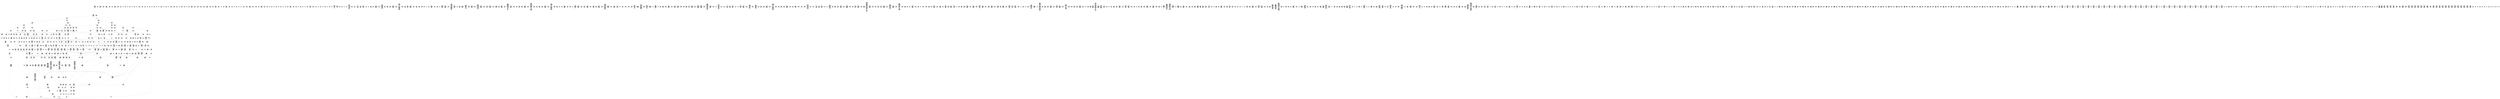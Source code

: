 /* Generated by GvGen v.1.0 (https://www.github.com/stricaud/gvgen) */

digraph G {
compound=true;
   node1 [label="[anywhere]"];
   node2 [label="# 0x0
PUSHX Data
PUSHX Data
MSTORE
PUSHX LogicData
CALLDATASIZE
LT
PUSHX Data
JUMPI
"];
   node3 [label="# 0xd
PUSHX Data
CALLDATALOAD
PUSHX BitData
SHR
PUSHX LogicData
GT
PUSHX Data
JUMPI
"];
   node4 [label="# 0x1e
PUSHX LogicData
GT
PUSHX Data
JUMPI
"];
   node5 [label="# 0x29
PUSHX LogicData
GT
PUSHX Data
JUMPI
"];
   node6 [label="# 0x34
PUSHX LogicData
GT
PUSHX Data
JUMPI
"];
   node7 [label="# 0x3f
PUSHX LogicData
EQ
PUSHX Data
JUMPI
"];
   node8 [label="# 0x4a
PUSHX LogicData
EQ
PUSHX Data
JUMPI
"];
   node9 [label="# 0x55
PUSHX LogicData
EQ
PUSHX Data
JUMPI
"];
   node10 [label="# 0x60
PUSHX LogicData
EQ
PUSHX Data
JUMPI
"];
   node11 [label="# 0x6b
PUSHX Data
JUMP
"];
   node12 [label="# 0x6f
JUMPDEST
PUSHX LogicData
EQ
PUSHX Data
JUMPI
"];
   node13 [label="# 0x7b
PUSHX LogicData
EQ
PUSHX Data
JUMPI
"];
   node14 [label="# 0x86
PUSHX LogicData
EQ
PUSHX Data
JUMPI
"];
   node15 [label="# 0x91
PUSHX Data
JUMP
"];
   node16 [label="# 0x95
JUMPDEST
PUSHX LogicData
EQ
PUSHX Data
JUMPI
"];
   node17 [label="# 0xa1
PUSHX LogicData
EQ
PUSHX Data
JUMPI
"];
   node18 [label="# 0xac
PUSHX LogicData
EQ
PUSHX Data
JUMPI
"];
   node19 [label="# 0xb7
PUSHX LogicData
EQ
PUSHX Data
JUMPI
"];
   node20 [label="# 0xc2
PUSHX LogicData
EQ
PUSHX Data
JUMPI
"];
   node21 [label="# 0xcd
PUSHX LogicData
EQ
PUSHX Data
JUMPI
"];
   node22 [label="# 0xd8
PUSHX Data
JUMP
"];
   node23 [label="# 0xdc
JUMPDEST
PUSHX LogicData
GT
PUSHX Data
JUMPI
"];
   node24 [label="# 0xe8
PUSHX LogicData
GT
PUSHX Data
JUMPI
"];
   node25 [label="# 0xf3
PUSHX LogicData
EQ
PUSHX Data
JUMPI
"];
   node26 [label="# 0xfe
PUSHX LogicData
EQ
PUSHX Data
JUMPI
"];
   node27 [label="# 0x109
PUSHX LogicData
EQ
PUSHX Data
JUMPI
"];
   node28 [label="# 0x114
PUSHX LogicData
EQ
PUSHX Data
JUMPI
"];
   node29 [label="# 0x11f
PUSHX Data
JUMP
"];
   node30 [label="# 0x123
JUMPDEST
PUSHX LogicData
EQ
PUSHX Data
JUMPI
"];
   node31 [label="# 0x12f
PUSHX LogicData
EQ
PUSHX Data
JUMPI
"];
   node32 [label="# 0x13a
PUSHX LogicData
EQ
PUSHX Data
JUMPI
"];
   node33 [label="# 0x145
PUSHX Data
JUMP
"];
   node34 [label="# 0x149
JUMPDEST
PUSHX LogicData
EQ
PUSHX Data
JUMPI
"];
   node35 [label="# 0x155
PUSHX LogicData
EQ
PUSHX Data
JUMPI
"];
   node36 [label="# 0x160
PUSHX LogicData
EQ
PUSHX Data
JUMPI
"];
   node37 [label="# 0x16b
PUSHX LogicData
EQ
PUSHX Data
JUMPI
"];
   node38 [label="# 0x176
PUSHX LogicData
EQ
PUSHX Data
JUMPI
"];
   node39 [label="# 0x181
PUSHX LogicData
EQ
PUSHX Data
JUMPI
"];
   node40 [label="# 0x18c
PUSHX Data
JUMP
"];
   node41 [label="# 0x190
JUMPDEST
PUSHX LogicData
GT
PUSHX Data
JUMPI
"];
   node42 [label="# 0x19c
PUSHX LogicData
GT
PUSHX Data
JUMPI
"];
   node43 [label="# 0x1a7
PUSHX LogicData
GT
PUSHX Data
JUMPI
"];
   node44 [label="# 0x1b2
PUSHX LogicData
EQ
PUSHX Data
JUMPI
"];
   node45 [label="# 0x1bd
PUSHX LogicData
EQ
PUSHX Data
JUMPI
"];
   node46 [label="# 0x1c8
PUSHX LogicData
EQ
PUSHX Data
JUMPI
"];
   node47 [label="# 0x1d3
PUSHX LogicData
EQ
PUSHX Data
JUMPI
"];
   node48 [label="# 0x1de
PUSHX Data
JUMP
"];
   node49 [label="# 0x1e2
JUMPDEST
PUSHX LogicData
EQ
PUSHX Data
JUMPI
"];
   node50 [label="# 0x1ee
PUSHX LogicData
EQ
PUSHX Data
JUMPI
"];
   node51 [label="# 0x1f9
PUSHX LogicData
EQ
PUSHX Data
JUMPI
"];
   node52 [label="# 0x204
PUSHX Data
JUMP
"];
   node53 [label="# 0x208
JUMPDEST
PUSHX LogicData
EQ
PUSHX Data
JUMPI
"];
   node54 [label="# 0x214
PUSHX LogicData
EQ
PUSHX Data
JUMPI
"];
   node55 [label="# 0x21f
PUSHX LogicData
EQ
PUSHX Data
JUMPI
"];
   node56 [label="# 0x22a
PUSHX LogicData
EQ
PUSHX Data
JUMPI
"];
   node57 [label="# 0x235
PUSHX LogicData
EQ
PUSHX Data
JUMPI
"];
   node58 [label="# 0x240
PUSHX LogicData
EQ
PUSHX Data
JUMPI
"];
   node59 [label="# 0x24b
PUSHX Data
JUMP
"];
   node60 [label="# 0x24f
JUMPDEST
PUSHX LogicData
GT
PUSHX Data
JUMPI
"];
   node61 [label="# 0x25b
PUSHX LogicData
EQ
PUSHX Data
JUMPI
"];
   node62 [label="# 0x266
PUSHX LogicData
EQ
PUSHX Data
JUMPI
"];
   node63 [label="# 0x271
PUSHX LogicData
EQ
PUSHX Data
JUMPI
"];
   node64 [label="# 0x27c
PUSHX LogicData
EQ
PUSHX Data
JUMPI
"];
   node65 [label="# 0x287
PUSHX LogicData
EQ
PUSHX Data
JUMPI
"];
   node66 [label="# 0x292
PUSHX LogicData
EQ
PUSHX Data
JUMPI
"];
   node67 [label="# 0x29d
PUSHX Data
JUMP
"];
   node68 [label="# 0x2a1
JUMPDEST
PUSHX LogicData
EQ
PUSHX Data
JUMPI
"];
   node69 [label="# 0x2ad
PUSHX LogicData
EQ
PUSHX Data
JUMPI
"];
   node70 [label="# 0x2b8
PUSHX LogicData
EQ
PUSHX Data
JUMPI
"];
   node71 [label="# 0x2c3
PUSHX LogicData
EQ
PUSHX Data
JUMPI
"];
   node72 [label="# 0x2ce
PUSHX LogicData
EQ
PUSHX Data
JUMPI
"];
   node73 [label="# 0x2d9
PUSHX LogicData
EQ
PUSHX Data
JUMPI
"];
   node74 [label="# 0x2e4
PUSHX Data
JUMP
"];
   node75 [label="# 0x2e8
JUMPDEST
CALLDATASIZE
PUSHX Data
JUMPI
"];
   node76 [label="# 0x2ee
STOP
"];
   node77 [label="# 0x2ef
JUMPDEST
PUSHX Data
REVERT
"];
   node78 [label="# 0x2f4
JUMPDEST
CALLVALUE
ISZERO
PUSHX Data
JUMPI
"];
   node79 [label="# 0x2fc
PUSHX Data
REVERT
"];
   node80 [label="# 0x300
JUMPDEST
PUSHX Data
PUSHX ArithData
CALLDATASIZE
SUB
ADD
PUSHX Data
PUSHX Data
JUMP
"];
   node81 [label="# 0x316
JUMPDEST
PUSHX Data
JUMP
"];
   node82 [label="# 0x31b
JUMPDEST
PUSHX MemData
MLOAD
PUSHX Data
PUSHX Data
JUMP
"];
   node83 [label="# 0x328
JUMPDEST
PUSHX MemData
MLOAD
SUB
RETURN
"];
   node84 [label="# 0x331
JUMPDEST
CALLVALUE
ISZERO
PUSHX Data
JUMPI
"];
   node85 [label="# 0x339
PUSHX Data
REVERT
"];
   node86 [label="# 0x33d
JUMPDEST
PUSHX Data
PUSHX Data
JUMP
"];
   node87 [label="# 0x346
JUMPDEST
PUSHX MemData
MLOAD
PUSHX Data
PUSHX Data
JUMP
"];
   node88 [label="# 0x353
JUMPDEST
PUSHX MemData
MLOAD
SUB
RETURN
"];
   node89 [label="# 0x35c
JUMPDEST
CALLVALUE
ISZERO
PUSHX Data
JUMPI
"];
   node90 [label="# 0x364
PUSHX Data
REVERT
"];
   node91 [label="# 0x368
JUMPDEST
PUSHX Data
PUSHX ArithData
CALLDATASIZE
SUB
ADD
PUSHX Data
PUSHX Data
JUMP
"];
   node92 [label="# 0x37e
JUMPDEST
PUSHX Data
JUMP
"];
   node93 [label="# 0x383
JUMPDEST
PUSHX MemData
MLOAD
PUSHX Data
PUSHX Data
JUMP
"];
   node94 [label="# 0x390
JUMPDEST
PUSHX MemData
MLOAD
SUB
RETURN
"];
   node95 [label="# 0x399
JUMPDEST
CALLVALUE
ISZERO
PUSHX Data
JUMPI
"];
   node96 [label="# 0x3a1
PUSHX Data
REVERT
"];
   node97 [label="# 0x3a5
JUMPDEST
PUSHX Data
PUSHX ArithData
CALLDATASIZE
SUB
ADD
PUSHX Data
PUSHX Data
JUMP
"];
   node98 [label="# 0x3bb
JUMPDEST
PUSHX Data
JUMP
"];
   node99 [label="# 0x3c0
JUMPDEST
STOP
"];
   node100 [label="# 0x3c2
JUMPDEST
CALLVALUE
ISZERO
PUSHX Data
JUMPI
"];
   node101 [label="# 0x3ca
PUSHX Data
REVERT
"];
   node102 [label="# 0x3ce
JUMPDEST
PUSHX Data
PUSHX ArithData
CALLDATASIZE
SUB
ADD
PUSHX Data
PUSHX Data
JUMP
"];
   node103 [label="# 0x3e4
JUMPDEST
PUSHX Data
JUMP
"];
   node104 [label="# 0x3e9
JUMPDEST
STOP
"];
   node105 [label="# 0x3eb
JUMPDEST
PUSHX Data
PUSHX ArithData
CALLDATASIZE
SUB
ADD
PUSHX Data
PUSHX Data
JUMP
"];
   node106 [label="# 0x400
JUMPDEST
PUSHX Data
JUMP
"];
   node107 [label="# 0x405
JUMPDEST
STOP
"];
   node108 [label="# 0x407
JUMPDEST
CALLVALUE
ISZERO
PUSHX Data
JUMPI
"];
   node109 [label="# 0x40f
PUSHX Data
REVERT
"];
   node110 [label="# 0x413
JUMPDEST
PUSHX Data
PUSHX ArithData
CALLDATASIZE
SUB
ADD
PUSHX Data
PUSHX Data
JUMP
"];
   node111 [label="# 0x429
JUMPDEST
PUSHX Data
JUMP
"];
   node112 [label="# 0x42e
JUMPDEST
STOP
"];
   node113 [label="# 0x430
JUMPDEST
CALLVALUE
ISZERO
PUSHX Data
JUMPI
"];
   node114 [label="# 0x438
PUSHX Data
REVERT
"];
   node115 [label="# 0x43c
JUMPDEST
PUSHX Data
PUSHX Data
JUMP
"];
   node116 [label="# 0x445
JUMPDEST
PUSHX MemData
MLOAD
PUSHX Data
PUSHX Data
JUMP
"];
   node117 [label="# 0x452
JUMPDEST
PUSHX MemData
MLOAD
SUB
RETURN
"];
   node118 [label="# 0x45b
JUMPDEST
CALLVALUE
ISZERO
PUSHX Data
JUMPI
"];
   node119 [label="# 0x463
PUSHX Data
REVERT
"];
   node120 [label="# 0x467
JUMPDEST
PUSHX Data
PUSHX Data
JUMP
"];
   node121 [label="# 0x470
JUMPDEST
PUSHX MemData
MLOAD
PUSHX Data
PUSHX Data
JUMP
"];
   node122 [label="# 0x47d
JUMPDEST
PUSHX MemData
MLOAD
SUB
RETURN
"];
   node123 [label="# 0x486
JUMPDEST
CALLVALUE
ISZERO
PUSHX Data
JUMPI
"];
   node124 [label="# 0x48e
PUSHX Data
REVERT
"];
   node125 [label="# 0x492
JUMPDEST
PUSHX Data
PUSHX ArithData
CALLDATASIZE
SUB
ADD
PUSHX Data
PUSHX Data
JUMP
"];
   node126 [label="# 0x4a8
JUMPDEST
PUSHX Data
JUMP
"];
   node127 [label="# 0x4ad
JUMPDEST
STOP
"];
   node128 [label="# 0x4af
JUMPDEST
CALLVALUE
ISZERO
PUSHX Data
JUMPI
"];
   node129 [label="# 0x4b7
PUSHX Data
REVERT
"];
   node130 [label="# 0x4bb
JUMPDEST
PUSHX Data
PUSHX ArithData
CALLDATASIZE
SUB
ADD
PUSHX Data
PUSHX Data
JUMP
"];
   node131 [label="# 0x4d1
JUMPDEST
PUSHX Data
JUMP
"];
   node132 [label="# 0x4d6
JUMPDEST
STOP
"];
   node133 [label="# 0x4d8
JUMPDEST
PUSHX Data
PUSHX ArithData
CALLDATASIZE
SUB
ADD
PUSHX Data
PUSHX Data
JUMP
"];
   node134 [label="# 0x4ed
JUMPDEST
PUSHX Data
JUMP
"];
   node135 [label="# 0x4f2
JUMPDEST
STOP
"];
   node136 [label="# 0x4f4
JUMPDEST
CALLVALUE
ISZERO
PUSHX Data
JUMPI
"];
   node137 [label="# 0x4fc
PUSHX Data
REVERT
"];
   node138 [label="# 0x500
JUMPDEST
PUSHX Data
PUSHX Data
JUMP
"];
   node139 [label="# 0x509
JUMPDEST
STOP
"];
   node140 [label="# 0x50b
JUMPDEST
CALLVALUE
ISZERO
PUSHX Data
JUMPI
"];
   node141 [label="# 0x513
PUSHX Data
REVERT
"];
   node142 [label="# 0x517
JUMPDEST
PUSHX Data
PUSHX Data
JUMP
"];
   node143 [label="# 0x520
JUMPDEST
PUSHX MemData
MLOAD
PUSHX Data
PUSHX Data
JUMP
"];
   node144 [label="# 0x52d
JUMPDEST
PUSHX MemData
MLOAD
SUB
RETURN
"];
   node145 [label="# 0x536
JUMPDEST
CALLVALUE
ISZERO
PUSHX Data
JUMPI
"];
   node146 [label="# 0x53e
PUSHX Data
REVERT
"];
   node147 [label="# 0x542
JUMPDEST
PUSHX Data
PUSHX Data
JUMP
"];
   node148 [label="# 0x54b
JUMPDEST
STOP
"];
   node149 [label="# 0x54d
JUMPDEST
CALLVALUE
ISZERO
PUSHX Data
JUMPI
"];
   node150 [label="# 0x555
PUSHX Data
REVERT
"];
   node151 [label="# 0x559
JUMPDEST
PUSHX Data
PUSHX ArithData
CALLDATASIZE
SUB
ADD
PUSHX Data
PUSHX Data
JUMP
"];
   node152 [label="# 0x56f
JUMPDEST
PUSHX Data
JUMP
"];
   node153 [label="# 0x574
JUMPDEST
STOP
"];
   node154 [label="# 0x576
JUMPDEST
CALLVALUE
ISZERO
PUSHX Data
JUMPI
"];
   node155 [label="# 0x57e
PUSHX Data
REVERT
"];
   node156 [label="# 0x582
JUMPDEST
PUSHX Data
PUSHX Data
JUMP
"];
   node157 [label="# 0x58b
JUMPDEST
PUSHX MemData
MLOAD
PUSHX Data
PUSHX Data
JUMP
"];
   node158 [label="# 0x598
JUMPDEST
PUSHX MemData
MLOAD
SUB
RETURN
"];
   node159 [label="# 0x5a1
JUMPDEST
CALLVALUE
ISZERO
PUSHX Data
JUMPI
"];
   node160 [label="# 0x5a9
PUSHX Data
REVERT
"];
   node161 [label="# 0x5ad
JUMPDEST
PUSHX Data
PUSHX Data
JUMP
"];
   node162 [label="# 0x5b6
JUMPDEST
PUSHX MemData
MLOAD
PUSHX Data
PUSHX Data
JUMP
"];
   node163 [label="# 0x5c3
JUMPDEST
PUSHX MemData
MLOAD
SUB
RETURN
"];
   node164 [label="# 0x5cc
JUMPDEST
CALLVALUE
ISZERO
PUSHX Data
JUMPI
"];
   node165 [label="# 0x5d4
PUSHX Data
REVERT
"];
   node166 [label="# 0x5d8
JUMPDEST
PUSHX Data
PUSHX ArithData
CALLDATASIZE
SUB
ADD
PUSHX Data
PUSHX Data
JUMP
"];
   node167 [label="# 0x5ee
JUMPDEST
PUSHX Data
JUMP
"];
   node168 [label="# 0x5f3
JUMPDEST
STOP
"];
   node169 [label="# 0x5f5
JUMPDEST
CALLVALUE
ISZERO
PUSHX Data
JUMPI
"];
   node170 [label="# 0x5fd
PUSHX Data
REVERT
"];
   node171 [label="# 0x601
JUMPDEST
PUSHX Data
PUSHX Data
JUMP
"];
   node172 [label="# 0x60a
JUMPDEST
PUSHX MemData
MLOAD
PUSHX Data
PUSHX Data
JUMP
"];
   node173 [label="# 0x617
JUMPDEST
PUSHX MemData
MLOAD
SUB
RETURN
"];
   node174 [label="# 0x620
JUMPDEST
CALLVALUE
ISZERO
PUSHX Data
JUMPI
"];
   node175 [label="# 0x628
PUSHX Data
REVERT
"];
   node176 [label="# 0x62c
JUMPDEST
PUSHX Data
PUSHX ArithData
CALLDATASIZE
SUB
ADD
PUSHX Data
PUSHX Data
JUMP
"];
   node177 [label="# 0x642
JUMPDEST
PUSHX Data
JUMP
"];
   node178 [label="# 0x647
JUMPDEST
STOP
"];
   node179 [label="# 0x649
JUMPDEST
CALLVALUE
ISZERO
PUSHX Data
JUMPI
"];
   node180 [label="# 0x651
PUSHX Data
REVERT
"];
   node181 [label="# 0x655
JUMPDEST
PUSHX Data
PUSHX ArithData
CALLDATASIZE
SUB
ADD
PUSHX Data
PUSHX Data
JUMP
"];
   node182 [label="# 0x66b
JUMPDEST
PUSHX Data
JUMP
"];
   node183 [label="# 0x670
JUMPDEST
PUSHX MemData
MLOAD
PUSHX Data
PUSHX Data
JUMP
"];
   node184 [label="# 0x67d
JUMPDEST
PUSHX MemData
MLOAD
SUB
RETURN
"];
   node185 [label="# 0x686
JUMPDEST
CALLVALUE
ISZERO
PUSHX Data
JUMPI
"];
   node186 [label="# 0x68e
PUSHX Data
REVERT
"];
   node187 [label="# 0x692
JUMPDEST
PUSHX Data
PUSHX Data
JUMP
"];
   node188 [label="# 0x69b
JUMPDEST
PUSHX MemData
MLOAD
PUSHX Data
PUSHX Data
JUMP
"];
   node189 [label="# 0x6a8
JUMPDEST
PUSHX MemData
MLOAD
SUB
RETURN
"];
   node190 [label="# 0x6b1
JUMPDEST
CALLVALUE
ISZERO
PUSHX Data
JUMPI
"];
   node191 [label="# 0x6b9
PUSHX Data
REVERT
"];
   node192 [label="# 0x6bd
JUMPDEST
PUSHX Data
PUSHX Data
JUMP
"];
   node193 [label="# 0x6c6
JUMPDEST
PUSHX MemData
MLOAD
PUSHX Data
PUSHX Data
JUMP
"];
   node194 [label="# 0x6d3
JUMPDEST
PUSHX MemData
MLOAD
SUB
RETURN
"];
   node195 [label="# 0x6dc
JUMPDEST
CALLVALUE
ISZERO
PUSHX Data
JUMPI
"];
   node196 [label="# 0x6e4
PUSHX Data
REVERT
"];
   node197 [label="# 0x6e8
JUMPDEST
PUSHX Data
PUSHX Data
JUMP
"];
   node198 [label="# 0x6f1
JUMPDEST
PUSHX MemData
MLOAD
PUSHX Data
PUSHX Data
JUMP
"];
   node199 [label="# 0x6fe
JUMPDEST
PUSHX MemData
MLOAD
SUB
RETURN
"];
   node200 [label="# 0x707
JUMPDEST
CALLVALUE
ISZERO
PUSHX Data
JUMPI
"];
   node201 [label="# 0x70f
PUSHX Data
REVERT
"];
   node202 [label="# 0x713
JUMPDEST
PUSHX Data
PUSHX Data
JUMP
"];
   node203 [label="# 0x71c
JUMPDEST
PUSHX MemData
MLOAD
PUSHX Data
PUSHX Data
JUMP
"];
   node204 [label="# 0x729
JUMPDEST
PUSHX MemData
MLOAD
SUB
RETURN
"];
   node205 [label="# 0x732
JUMPDEST
CALLVALUE
ISZERO
PUSHX Data
JUMPI
"];
   node206 [label="# 0x73a
PUSHX Data
REVERT
"];
   node207 [label="# 0x73e
JUMPDEST
PUSHX Data
PUSHX ArithData
CALLDATASIZE
SUB
ADD
PUSHX Data
PUSHX Data
JUMP
"];
   node208 [label="# 0x754
JUMPDEST
PUSHX Data
JUMP
"];
   node209 [label="# 0x759
JUMPDEST
PUSHX MemData
MLOAD
PUSHX Data
PUSHX Data
JUMP
"];
   node210 [label="# 0x766
JUMPDEST
PUSHX MemData
MLOAD
SUB
RETURN
"];
   node211 [label="# 0x76f
JUMPDEST
CALLVALUE
ISZERO
PUSHX Data
JUMPI
"];
   node212 [label="# 0x777
PUSHX Data
REVERT
"];
   node213 [label="# 0x77b
JUMPDEST
PUSHX Data
PUSHX Data
JUMP
"];
   node214 [label="# 0x784
JUMPDEST
STOP
"];
   node215 [label="# 0x786
JUMPDEST
CALLVALUE
ISZERO
PUSHX Data
JUMPI
"];
   node216 [label="# 0x78e
PUSHX Data
REVERT
"];
   node217 [label="# 0x792
JUMPDEST
PUSHX Data
PUSHX ArithData
CALLDATASIZE
SUB
ADD
PUSHX Data
PUSHX Data
JUMP
"];
   node218 [label="# 0x7a8
JUMPDEST
PUSHX Data
JUMP
"];
   node219 [label="# 0x7ad
JUMPDEST
PUSHX MemData
MLOAD
PUSHX Data
PUSHX Data
JUMP
"];
   node220 [label="# 0x7ba
JUMPDEST
PUSHX MemData
MLOAD
SUB
RETURN
"];
   node221 [label="# 0x7c3
JUMPDEST
CALLVALUE
ISZERO
PUSHX Data
JUMPI
"];
   node222 [label="# 0x7cb
PUSHX Data
REVERT
"];
   node223 [label="# 0x7cf
JUMPDEST
PUSHX Data
PUSHX ArithData
CALLDATASIZE
SUB
ADD
PUSHX Data
PUSHX Data
JUMP
"];
   node224 [label="# 0x7e5
JUMPDEST
PUSHX Data
JUMP
"];
   node225 [label="# 0x7ea
JUMPDEST
STOP
"];
   node226 [label="# 0x7ec
JUMPDEST
CALLVALUE
ISZERO
PUSHX Data
JUMPI
"];
   node227 [label="# 0x7f4
PUSHX Data
REVERT
"];
   node228 [label="# 0x7f8
JUMPDEST
PUSHX Data
PUSHX ArithData
CALLDATASIZE
SUB
ADD
PUSHX Data
PUSHX Data
JUMP
"];
   node229 [label="# 0x80e
JUMPDEST
PUSHX Data
JUMP
"];
   node230 [label="# 0x813
JUMPDEST
STOP
"];
   node231 [label="# 0x815
JUMPDEST
CALLVALUE
ISZERO
PUSHX Data
JUMPI
"];
   node232 [label="# 0x81d
PUSHX Data
REVERT
"];
   node233 [label="# 0x821
JUMPDEST
PUSHX Data
PUSHX Data
JUMP
"];
   node234 [label="# 0x82a
JUMPDEST
STOP
"];
   node235 [label="# 0x82c
JUMPDEST
CALLVALUE
ISZERO
PUSHX Data
JUMPI
"];
   node236 [label="# 0x834
PUSHX Data
REVERT
"];
   node237 [label="# 0x838
JUMPDEST
PUSHX Data
PUSHX Data
JUMP
"];
   node238 [label="# 0x841
JUMPDEST
PUSHX MemData
MLOAD
PUSHX Data
PUSHX Data
JUMP
"];
   node239 [label="# 0x84e
JUMPDEST
PUSHX MemData
MLOAD
SUB
RETURN
"];
   node240 [label="# 0x857
JUMPDEST
CALLVALUE
ISZERO
PUSHX Data
JUMPI
"];
   node241 [label="# 0x85f
PUSHX Data
REVERT
"];
   node242 [label="# 0x863
JUMPDEST
PUSHX Data
PUSHX Data
JUMP
"];
   node243 [label="# 0x86c
JUMPDEST
PUSHX MemData
MLOAD
PUSHX Data
PUSHX Data
JUMP
"];
   node244 [label="# 0x879
JUMPDEST
PUSHX MemData
MLOAD
SUB
RETURN
"];
   node245 [label="# 0x882
JUMPDEST
CALLVALUE
ISZERO
PUSHX Data
JUMPI
"];
   node246 [label="# 0x88a
PUSHX Data
REVERT
"];
   node247 [label="# 0x88e
JUMPDEST
PUSHX Data
PUSHX Data
JUMP
"];
   node248 [label="# 0x897
JUMPDEST
PUSHX MemData
MLOAD
PUSHX Data
PUSHX Data
JUMP
"];
   node249 [label="# 0x8a4
JUMPDEST
PUSHX MemData
MLOAD
SUB
RETURN
"];
   node250 [label="# 0x8ad
JUMPDEST
CALLVALUE
ISZERO
PUSHX Data
JUMPI
"];
   node251 [label="# 0x8b5
PUSHX Data
REVERT
"];
   node252 [label="# 0x8b9
JUMPDEST
PUSHX Data
PUSHX Data
JUMP
"];
   node253 [label="# 0x8c2
JUMPDEST
PUSHX MemData
MLOAD
PUSHX Data
PUSHX Data
JUMP
"];
   node254 [label="# 0x8cf
JUMPDEST
PUSHX MemData
MLOAD
SUB
RETURN
"];
   node255 [label="# 0x8d8
JUMPDEST
CALLVALUE
ISZERO
PUSHX Data
JUMPI
"];
   node256 [label="# 0x8e0
PUSHX Data
REVERT
"];
   node257 [label="# 0x8e4
JUMPDEST
PUSHX Data
PUSHX ArithData
CALLDATASIZE
SUB
ADD
PUSHX Data
PUSHX Data
JUMP
"];
   node258 [label="# 0x8fa
JUMPDEST
PUSHX Data
JUMP
"];
   node259 [label="# 0x8ff
JUMPDEST
PUSHX MemData
MLOAD
PUSHX Data
PUSHX Data
JUMP
"];
   node260 [label="# 0x90c
JUMPDEST
PUSHX MemData
MLOAD
SUB
RETURN
"];
   node261 [label="# 0x915
JUMPDEST
CALLVALUE
ISZERO
PUSHX Data
JUMPI
"];
   node262 [label="# 0x91d
PUSHX Data
REVERT
"];
   node263 [label="# 0x921
JUMPDEST
PUSHX Data
PUSHX ArithData
CALLDATASIZE
SUB
ADD
PUSHX Data
PUSHX Data
JUMP
"];
   node264 [label="# 0x937
JUMPDEST
PUSHX Data
JUMP
"];
   node265 [label="# 0x93c
JUMPDEST
STOP
"];
   node266 [label="# 0x93e
JUMPDEST
CALLVALUE
ISZERO
PUSHX Data
JUMPI
"];
   node267 [label="# 0x946
PUSHX Data
REVERT
"];
   node268 [label="# 0x94a
JUMPDEST
PUSHX Data
PUSHX ArithData
CALLDATASIZE
SUB
ADD
PUSHX Data
PUSHX Data
JUMP
"];
   node269 [label="# 0x960
JUMPDEST
PUSHX Data
JUMP
"];
   node270 [label="# 0x965
JUMPDEST
STOP
"];
   node271 [label="# 0x967
JUMPDEST
CALLVALUE
ISZERO
PUSHX Data
JUMPI
"];
   node272 [label="# 0x96f
PUSHX Data
REVERT
"];
   node273 [label="# 0x973
JUMPDEST
PUSHX Data
PUSHX ArithData
CALLDATASIZE
SUB
ADD
PUSHX Data
PUSHX Data
JUMP
"];
   node274 [label="# 0x989
JUMPDEST
PUSHX Data
JUMP
"];
   node275 [label="# 0x98e
JUMPDEST
STOP
"];
   node276 [label="# 0x990
JUMPDEST
CALLVALUE
ISZERO
PUSHX Data
JUMPI
"];
   node277 [label="# 0x998
PUSHX Data
REVERT
"];
   node278 [label="# 0x99c
JUMPDEST
PUSHX Data
PUSHX ArithData
CALLDATASIZE
SUB
ADD
PUSHX Data
PUSHX Data
JUMP
"];
   node279 [label="# 0x9b2
JUMPDEST
PUSHX Data
JUMP
"];
   node280 [label="# 0x9b7
JUMPDEST
STOP
"];
   node281 [label="# 0x9b9
JUMPDEST
CALLVALUE
ISZERO
PUSHX Data
JUMPI
"];
   node282 [label="# 0x9c1
PUSHX Data
REVERT
"];
   node283 [label="# 0x9c5
JUMPDEST
PUSHX Data
PUSHX Data
JUMP
"];
   node284 [label="# 0x9ce
JUMPDEST
STOP
"];
   node285 [label="# 0x9d0
JUMPDEST
CALLVALUE
ISZERO
PUSHX Data
JUMPI
"];
   node286 [label="# 0x9d8
PUSHX Data
REVERT
"];
   node287 [label="# 0x9dc
JUMPDEST
PUSHX Data
PUSHX ArithData
CALLDATASIZE
SUB
ADD
PUSHX Data
PUSHX Data
JUMP
"];
   node288 [label="# 0x9f2
JUMPDEST
PUSHX Data
JUMP
"];
   node289 [label="# 0x9f7
JUMPDEST
PUSHX MemData
MLOAD
PUSHX Data
PUSHX Data
JUMP
"];
   node290 [label="# 0xa04
JUMPDEST
PUSHX MemData
MLOAD
SUB
RETURN
"];
   node291 [label="# 0xa0d
JUMPDEST
CALLVALUE
ISZERO
PUSHX Data
JUMPI
"];
   node292 [label="# 0xa15
PUSHX Data
REVERT
"];
   node293 [label="# 0xa19
JUMPDEST
PUSHX Data
PUSHX ArithData
CALLDATASIZE
SUB
ADD
PUSHX Data
PUSHX Data
JUMP
"];
   node294 [label="# 0xa2f
JUMPDEST
PUSHX Data
JUMP
"];
   node295 [label="# 0xa34
JUMPDEST
STOP
"];
   node296 [label="# 0xa36
JUMPDEST
PUSHX Data
PUSHX ArithData
CALLDATASIZE
SUB
ADD
PUSHX Data
PUSHX Data
JUMP
"];
   node297 [label="# 0xa4b
JUMPDEST
PUSHX Data
JUMP
"];
   node298 [label="# 0xa50
JUMPDEST
STOP
"];
   node299 [label="# 0xa52
JUMPDEST
CALLVALUE
ISZERO
PUSHX Data
JUMPI
"];
   node300 [label="# 0xa5a
PUSHX Data
REVERT
"];
   node301 [label="# 0xa5e
JUMPDEST
PUSHX Data
PUSHX Data
JUMP
"];
   node302 [label="# 0xa67
JUMPDEST
STOP
"];
   node303 [label="# 0xa69
JUMPDEST
CALLVALUE
ISZERO
PUSHX Data
JUMPI
"];
   node304 [label="# 0xa71
PUSHX Data
REVERT
"];
   node305 [label="# 0xa75
JUMPDEST
PUSHX Data
PUSHX ArithData
CALLDATASIZE
SUB
ADD
PUSHX Data
PUSHX Data
JUMP
"];
   node306 [label="# 0xa8b
JUMPDEST
PUSHX Data
JUMP
"];
   node307 [label="# 0xa90
JUMPDEST
PUSHX MemData
MLOAD
PUSHX Data
PUSHX Data
JUMP
"];
   node308 [label="# 0xa9d
JUMPDEST
PUSHX MemData
MLOAD
SUB
RETURN
"];
   node309 [label="# 0xaa6
JUMPDEST
CALLVALUE
ISZERO
PUSHX Data
JUMPI
"];
   node310 [label="# 0xaae
PUSHX Data
REVERT
"];
   node311 [label="# 0xab2
JUMPDEST
PUSHX Data
PUSHX ArithData
CALLDATASIZE
SUB
ADD
PUSHX Data
PUSHX Data
JUMP
"];
   node312 [label="# 0xac8
JUMPDEST
PUSHX Data
JUMP
"];
   node313 [label="# 0xacd
JUMPDEST
STOP
"];
   node314 [label="# 0xacf
JUMPDEST
CALLVALUE
ISZERO
PUSHX Data
JUMPI
"];
   node315 [label="# 0xad7
PUSHX Data
REVERT
"];
   node316 [label="# 0xadb
JUMPDEST
PUSHX Data
PUSHX ArithData
CALLDATASIZE
SUB
ADD
PUSHX Data
PUSHX Data
JUMP
"];
   node317 [label="# 0xaf1
JUMPDEST
PUSHX Data
JUMP
"];
   node318 [label="# 0xaf6
JUMPDEST
STOP
"];
   node319 [label="# 0xaf8
JUMPDEST
CALLVALUE
ISZERO
PUSHX Data
JUMPI
"];
   node320 [label="# 0xb00
PUSHX Data
REVERT
"];
   node321 [label="# 0xb04
JUMPDEST
PUSHX Data
PUSHX ArithData
CALLDATASIZE
SUB
ADD
PUSHX Data
PUSHX Data
JUMP
"];
   node322 [label="# 0xb1a
JUMPDEST
PUSHX Data
JUMP
"];
   node323 [label="# 0xb1f
JUMPDEST
STOP
"];
   node324 [label="# 0xb21
JUMPDEST
CALLVALUE
ISZERO
PUSHX Data
JUMPI
"];
   node325 [label="# 0xb29
PUSHX Data
REVERT
"];
   node326 [label="# 0xb2d
JUMPDEST
PUSHX Data
PUSHX ArithData
CALLDATASIZE
SUB
ADD
PUSHX Data
PUSHX Data
JUMP
"];
   node327 [label="# 0xb43
JUMPDEST
PUSHX Data
JUMP
"];
   node328 [label="# 0xb48
JUMPDEST
STOP
"];
   node329 [label="# 0xb4a
JUMPDEST
PUSHX Data
PUSHX BitData
PUSHX BitData
NOT
AND
PUSHX BitData
NOT
AND
EQ
PUSHX Data
JUMPI
"];
   node330 [label="# 0xbb3
PUSHX BitData
PUSHX BitData
NOT
AND
PUSHX BitData
NOT
AND
EQ
"];
   node331 [label="# 0xc15
JUMPDEST
PUSHX Data
JUMPI
"];
   node332 [label="# 0xc1b
PUSHX Data
PUSHX Data
JUMP
"];
   node333 [label="# 0xc24
JUMPDEST
"];
   node334 [label="# 0xc25
JUMPDEST
JUMP
"];
   node335 [label="# 0xc2c
JUMPDEST
PUSHX Data
PUSHX StorData
SLOAD
PUSHX Data
PUSHX Data
JUMP
"];
   node336 [label="# 0xc3b
JUMPDEST
PUSHX ArithData
ADD
PUSHX ArithData
DIV
MUL
PUSHX ArithData
ADD
PUSHX MemData
MLOAD
ADD
PUSHX Data
MSTORE
MSTORE
PUSHX ArithData
ADD
SLOAD
PUSHX Data
PUSHX Data
JUMP
"];
   node337 [label="# 0xc67
JUMPDEST
ISZERO
PUSHX Data
JUMPI
"];
   node338 [label="# 0xc6e
PUSHX LogicData
LT
PUSHX Data
JUMPI
"];
   node339 [label="# 0xc76
PUSHX ArithData
SLOAD
DIV
MUL
MSTORE
PUSHX ArithData
ADD
PUSHX Data
JUMP
"];
   node340 [label="# 0xc89
JUMPDEST
ADD
PUSHX Data
MSTORE
PUSHX Data
PUSHX Data
SHA3
"];
   node341 [label="# 0xc97
JUMPDEST
SLOAD
MSTORE
PUSHX ArithData
ADD
PUSHX ArithData
ADD
GT
PUSHX Data
JUMPI
"];
   node342 [label="# 0xcab
SUB
PUSHX BitData
AND
ADD
"];
   node343 [label="# 0xcb4
JUMPDEST
JUMP
"];
   node344 [label="# 0xcbe
JUMPDEST
PUSHX Data
PUSHX Data
PUSHX Data
JUMP
"];
   node345 [label="# 0xcc9
JUMPDEST
PUSHX Data
JUMPI
"];
   node346 [label="# 0xcce
PUSHX MemData
MLOAD
PUSHX Data
MSTORE
PUSHX ArithData
ADD
PUSHX Data
PUSHX Data
JUMP
"];
   node347 [label="# 0xcff
JUMPDEST
PUSHX MemData
MLOAD
SUB
REVERT
"];
   node348 [label="# 0xd08
JUMPDEST
PUSHX Data
PUSHX ArithData
MSTORE
PUSHX ArithData
ADD
MSTORE
PUSHX ArithData
ADD
PUSHX Data
SHA3
PUSHX ArithData
SLOAD
PUSHX ArithData
EXP
DIV
PUSHX BitData
AND
JUMP
"];
   node349 [label="# 0xd43
JUMPDEST
PUSHX Data
PUSHX Data
JUMP
"];
   node350 [label="# 0xd4b
JUMPDEST
PUSHX BitData
AND
PUSHX Data
PUSHX Data
JUMP
"];
   node351 [label="# 0xd69
JUMPDEST
PUSHX BitData
AND
EQ
PUSHX Data
JUMPI
"];
   node352 [label="# 0xd85
PUSHX MemData
MLOAD
PUSHX Data
MSTORE
PUSHX ArithData
ADD
PUSHX Data
PUSHX Data
JUMP
"];
   node353 [label="# 0xdb6
JUMPDEST
PUSHX MemData
MLOAD
SUB
REVERT
"];
   node354 [label="# 0xdbf
JUMPDEST
PUSHX StorData
PUSHX ArithData
PUSHX ArithData
EXP
SLOAD
PUSHX ArithData
MUL
NOT
AND
ISZERO
ISZERO
MUL
OR
SSTORE
PUSHX Data
PUSHX StorData
PUSHX ArithData
SLOAD
PUSHX ArithData
EXP
DIV
PUSHX BitData
AND
PUSHX MemData
MLOAD
PUSHX Data
PUSHX Data
JUMP
"];
   node355 [label="# 0xe17
JUMPDEST
PUSHX MemData
MLOAD
SUB
LOGX
JUMP
"];
   node356 [label="# 0xe22
JUMPDEST
PUSHX Data
PUSHX Data
PUSHX Data
JUMP
"];
   node357 [label="# 0xe2d
JUMPDEST
PUSHX BitData
AND
PUSHX BitData
AND
EQ
ISZERO
PUSHX Data
JUMPI
"];
   node358 [label="# 0xe64
PUSHX MemData
MLOAD
PUSHX Data
MSTORE
PUSHX ArithData
ADD
PUSHX Data
PUSHX Data
JUMP
"];
   node359 [label="# 0xe95
JUMPDEST
PUSHX MemData
MLOAD
SUB
REVERT
"];
   node360 [label="# 0xe9e
JUMPDEST
PUSHX BitData
AND
PUSHX Data
PUSHX Data
JUMP
"];
   node361 [label="# 0xebd
JUMPDEST
PUSHX BitData
AND
EQ
PUSHX Data
JUMPI
"];
   node362 [label="# 0xeda
PUSHX Data
PUSHX Data
PUSHX Data
JUMP
"];
   node363 [label="# 0xee6
JUMPDEST
PUSHX Data
JUMP
"];
   node364 [label="# 0xeeb
JUMPDEST
"];
   node365 [label="# 0xeec
JUMPDEST
PUSHX Data
JUMPI
"];
   node366 [label="# 0xef1
PUSHX MemData
MLOAD
PUSHX Data
MSTORE
PUSHX ArithData
ADD
PUSHX Data
PUSHX Data
JUMP
"];
   node367 [label="# 0xf22
JUMPDEST
PUSHX MemData
MLOAD
SUB
REVERT
"];
   node368 [label="# 0xf2b
JUMPDEST
PUSHX Data
PUSHX Data
JUMP
"];
   node369 [label="# 0xf35
JUMPDEST
JUMP
"];
   node370 [label="# 0xf3a
JUMPDEST
PUSHX StorData
PUSHX ArithData
SLOAD
PUSHX ArithData
EXP
DIV
PUSHX BitData
AND
PUSHX Data
JUMPI
"];
   node371 [label="# 0xf4f
PUSHX MemData
MLOAD
PUSHX Data
MSTORE
PUSHX ArithData
ADD
PUSHX Data
PUSHX Data
JUMP
"];
   node372 [label="# 0xf80
JUMPDEST
PUSHX MemData
MLOAD
SUB
REVERT
"];
   node373 [label="# 0xf89
JUMPDEST
CALLER
PUSHX BitData
AND
PUSHX StorData
PUSHX ArithData
SLOAD
PUSHX ArithData
EXP
DIV
PUSHX BitData
AND
PUSHX BitData
AND
PUSHX BitData
PUSHX MemData
MLOAD
PUSHX BitData
AND
PUSHX BitData
SHL
MSTORE
PUSHX ArithData
ADD
PUSHX Data
PUSHX Data
JUMP
"];
   node374 [label="# 0xffb
JUMPDEST
PUSHX Data
PUSHX MemData
MLOAD
SUB
EXTCODESIZE
ISZERO
ISZERO
PUSHX Data
JUMPI
"];
   node375 [label="# 0x100f
PUSHX Data
REVERT
"];
   node376 [label="# 0x1013
JUMPDEST
GAS
STATICCALL
ISZERO
ISZERO
PUSHX Data
JUMPI
"];
   node377 [label="# 0x101e
RETURNDATASIZE
PUSHX Data
RETURNDATACOPY
RETURNDATASIZE
PUSHX Data
REVERT
"];
   node378 [label="# 0x1027
JUMPDEST
PUSHX MemData
MLOAD
RETURNDATASIZE
PUSHX BitData
NOT
PUSHX ArithData
ADD
AND
ADD
PUSHX Data
MSTORE
ADD
PUSHX Data
PUSHX Data
JUMP
"];
   node379 [label="# 0x104b
JUMPDEST
PUSHX BitData
AND
EQ
PUSHX Data
JUMPI
"];
   node380 [label="# 0x1067
PUSHX MemData
MLOAD
PUSHX Data
MSTORE
PUSHX ArithData
ADD
PUSHX Data
PUSHX Data
JUMP
"];
   node381 [label="# 0x1098
JUMPDEST
PUSHX MemData
MLOAD
SUB
REVERT
"];
   node382 [label="# 0x10a1
JUMPDEST
PUSHX Data
PUSHX ArithData
MSTORE
PUSHX ArithData
ADD
MSTORE
PUSHX ArithData
ADD
PUSHX Data
SHA3
PUSHX ArithData
SLOAD
PUSHX ArithData
EXP
DIV
PUSHX BitData
AND
ISZERO
PUSHX Data
JUMPI
"];
   node383 [label="# 0x10c8
PUSHX MemData
MLOAD
PUSHX Data
MSTORE
PUSHX ArithData
ADD
PUSHX Data
PUSHX Data
JUMP
"];
   node384 [label="# 0x10f9
JUMPDEST
PUSHX MemData
MLOAD
SUB
REVERT
"];
   node385 [label="# 0x1102
JUMPDEST
PUSHX StorData
SLOAD
GT
ISZERO
PUSHX Data
JUMPI
"];
   node386 [label="# 0x110d
PUSHX MemData
MLOAD
PUSHX Data
MSTORE
PUSHX ArithData
ADD
PUSHX Data
PUSHX Data
JUMP
"];
   node387 [label="# 0x113e
JUMPDEST
PUSHX MemData
MLOAD
SUB
REVERT
"];
   node388 [label="# 0x1147
JUMPDEST
PUSHX Data
PUSHX StorData
SLOAD
PUSHX BitData
PUSHX BitData
AND
JUMP
"];
   node389 [label="# 0x115c
JUMPDEST
CALLVALUE
LT
ISZERO
PUSHX Data
JUMPI
"];
   node390 [label="# 0x1164
PUSHX MemData
MLOAD
PUSHX Data
MSTORE
PUSHX ArithData
ADD
PUSHX Data
PUSHX Data
JUMP
"];
   node391 [label="# 0x1195
JUMPDEST
PUSHX MemData
MLOAD
SUB
REVERT
"];
   node392 [label="# 0x119e
JUMPDEST
PUSHX LogicData
PUSHX Data
PUSHX ArithData
MSTORE
PUSHX ArithData
ADD
MSTORE
PUSHX ArithData
ADD
PUSHX Data
SHA3
PUSHX ArithData
PUSHX ArithData
EXP
SLOAD
PUSHX ArithData
MUL
NOT
AND
ISZERO
ISZERO
MUL
OR
SSTORE
PUSHX Data
PUSHX Data
JUMP
"];
   node393 [label="# 0x11d3
JUMPDEST
PUSHX Data
CALLER
PUSHX MemData
MLOAD
PUSHX Data
PUSHX Data
JUMP
"];
   node394 [label="# 0x1206
JUMPDEST
PUSHX MemData
MLOAD
SUB
LOGX
JUMP
"];
   node395 [label="# 0x1212
JUMPDEST
PUSHX Data
PUSHX Data
JUMP
"];
   node396 [label="# 0x121a
JUMPDEST
PUSHX BitData
AND
PUSHX Data
PUSHX Data
JUMP
"];
   node397 [label="# 0x1238
JUMPDEST
PUSHX BitData
AND
EQ
PUSHX Data
JUMPI
"];
   node398 [label="# 0x1254
PUSHX MemData
MLOAD
PUSHX Data
MSTORE
PUSHX ArithData
ADD
PUSHX Data
PUSHX Data
JUMP
"];
   node399 [label="# 0x1285
JUMPDEST
PUSHX MemData
MLOAD
SUB
REVERT
"];
   node400 [label="# 0x128e
JUMPDEST
PUSHX Data
PUSHX ArithData
PUSHX BitData
AND
PUSHX BitData
AND
MSTORE
PUSHX ArithData
ADD
MSTORE
PUSHX ArithData
ADD
PUSHX Data
SHA3
PUSHX ArithData
PUSHX ArithData
EXP
SLOAD
PUSHX ArithData
MUL
NOT
AND
ISZERO
ISZERO
MUL
OR
SSTORE
PUSHX Data
PUSHX MemData
MLOAD
PUSHX Data
PUSHX Data
JUMP
"];
   node401 [label="# 0x1316
JUMPDEST
PUSHX MemData
MLOAD
SUB
LOGX
JUMP
"];
   node402 [label="# 0x1322
JUMPDEST
PUSHX StorData
SLOAD
JUMP
"];
   node403 [label="# 0x1328
JUMPDEST
PUSHX StorData
SLOAD
JUMP
"];
   node404 [label="# 0x132e
JUMPDEST
PUSHX Data
PUSHX Data
JUMP
"];
   node405 [label="# 0x1336
JUMPDEST
PUSHX BitData
AND
PUSHX Data
PUSHX Data
JUMP
"];
   node406 [label="# 0x1354
JUMPDEST
PUSHX BitData
AND
EQ
PUSHX Data
JUMPI
"];
   node407 [label="# 0x1370
PUSHX MemData
MLOAD
PUSHX Data
MSTORE
PUSHX ArithData
ADD
PUSHX Data
PUSHX Data
JUMP
"];
   node408 [label="# 0x13a1
JUMPDEST
PUSHX MemData
MLOAD
SUB
REVERT
"];
   node409 [label="# 0x13aa
JUMPDEST
PUSHX StorData
PUSHX ArithData
PUSHX ArithData
EXP
SLOAD
PUSHX ArithData
MUL
NOT
AND
PUSHX BitData
AND
MUL
OR
SSTORE
PUSHX Data
PUSHX StorData
PUSHX ArithData
SLOAD
PUSHX ArithData
EXP
DIV
PUSHX BitData
AND
PUSHX MemData
MLOAD
PUSHX Data
PUSHX Data
JUMP
"];
   node410 [label="# 0x143c
JUMPDEST
PUSHX MemData
MLOAD
SUB
LOGX
JUMP
"];
   node411 [label="# 0x1447
JUMPDEST
PUSHX Data
PUSHX Data
PUSHX Data
JUMP
"];
   node412 [label="# 0x1452
JUMPDEST
PUSHX Data
JUMP
"];
   node413 [label="# 0x1458
JUMPDEST
PUSHX Data
JUMPI
"];
   node414 [label="# 0x145d
PUSHX MemData
MLOAD
PUSHX Data
MSTORE
PUSHX ArithData
ADD
PUSHX Data
PUSHX Data
JUMP
"];
   node415 [label="# 0x148e
JUMPDEST
PUSHX MemData
MLOAD
SUB
REVERT
"];
   node416 [label="# 0x1497
JUMPDEST
PUSHX Data
PUSHX Data
JUMP
"];
   node417 [label="# 0x14a2
JUMPDEST
JUMP
"];
   node418 [label="# 0x14a7
JUMPDEST
PUSHX StorData
PUSHX ArithData
SLOAD
PUSHX ArithData
EXP
DIV
PUSHX BitData
AND
PUSHX Data
JUMPI
"];
   node419 [label="# 0x14bc
PUSHX MemData
MLOAD
PUSHX Data
MSTORE
PUSHX ArithData
ADD
PUSHX Data
PUSHX Data
JUMP
"];
   node420 [label="# 0x14ed
JUMPDEST
PUSHX MemData
MLOAD
SUB
REVERT
"];
   node421 [label="# 0x14f6
JUMPDEST
PUSHX StorData
SLOAD
GT
ISZERO
PUSHX Data
JUMPI
"];
   node422 [label="# 0x1501
PUSHX MemData
MLOAD
PUSHX Data
MSTORE
PUSHX ArithData
ADD
PUSHX Data
PUSHX Data
JUMP
"];
   node423 [label="# 0x1532
JUMPDEST
PUSHX MemData
MLOAD
SUB
REVERT
"];
   node424 [label="# 0x153b
JUMPDEST
PUSHX Data
PUSHX StorData
SLOAD
PUSHX BitData
PUSHX BitData
AND
JUMP
"];
   node425 [label="# 0x1550
JUMPDEST
CALLVALUE
LT
ISZERO
PUSHX Data
JUMPI
"];
   node426 [label="# 0x1558
PUSHX MemData
MLOAD
PUSHX Data
MSTORE
PUSHX ArithData
ADD
PUSHX Data
PUSHX Data
JUMP
"];
   node427 [label="# 0x1589
JUMPDEST
PUSHX MemData
MLOAD
SUB
REVERT
"];
   node428 [label="# 0x1592
JUMPDEST
PUSHX Data
PUSHX ArithData
CALLER
PUSHX BitData
AND
PUSHX BitData
AND
MSTORE
PUSHX ArithData
ADD
MSTORE
PUSHX ArithData
ADD
PUSHX Data
SHA3
PUSHX ArithData
SLOAD
PUSHX ArithData
EXP
DIV
PUSHX BitData
AND
PUSHX Data
JUMPI
"];
   node429 [label="# 0x15e4
PUSHX MemData
MLOAD
PUSHX Data
MSTORE
PUSHX ArithData
ADD
PUSHX Data
PUSHX Data
JUMP
"];
   node430 [label="# 0x1615
JUMPDEST
PUSHX MemData
MLOAD
SUB
REVERT
"];
   node431 [label="# 0x161e
JUMPDEST
PUSHX Data
CALLER
PUSHX MemData
MLOAD
PUSHX Data
PUSHX Data
JUMP
"];
   node432 [label="# 0x164f
JUMPDEST
PUSHX MemData
MLOAD
SUB
LOGX
PUSHX Data
PUSHX Data
JUMP
"];
   node433 [label="# 0x1660
JUMPDEST
JUMP
"];
   node434 [label="# 0x1663
JUMPDEST
PUSHX Data
PUSHX Data
JUMP
"];
   node435 [label="# 0x166b
JUMPDEST
PUSHX BitData
AND
PUSHX Data
PUSHX Data
JUMP
"];
   node436 [label="# 0x1689
JUMPDEST
PUSHX BitData
AND
EQ
PUSHX Data
JUMPI
"];
   node437 [label="# 0x16a5
PUSHX MemData
MLOAD
PUSHX Data
MSTORE
PUSHX ArithData
ADD
PUSHX Data
PUSHX Data
JUMP
"];
   node438 [label="# 0x16d6
JUMPDEST
PUSHX MemData
MLOAD
SUB
REVERT
"];
   node439 [label="# 0x16df
JUMPDEST
PUSHX StorData
PUSHX ArithData
SLOAD
PUSHX ArithData
EXP
DIV
PUSHX BitData
AND
ISZERO
PUSHX StorData
PUSHX ArithData
PUSHX ArithData
EXP
SLOAD
PUSHX ArithData
MUL
NOT
AND
ISZERO
ISZERO
MUL
OR
SSTORE
PUSHX Data
PUSHX StorData
PUSHX ArithData
SLOAD
PUSHX ArithData
EXP
DIV
PUSHX BitData
AND
PUSHX MemData
MLOAD
PUSHX Data
PUSHX Data
JUMP
"];
   node440 [label="# 0x1747
JUMPDEST
PUSHX MemData
MLOAD
SUB
LOGX
JUMP
"];
   node441 [label="# 0x1751
JUMPDEST
PUSHX StorData
PUSHX ArithData
SLOAD
PUSHX ArithData
EXP
DIV
PUSHX BitData
AND
JUMP
"];
   node442 [label="# 0x1764
JUMPDEST
PUSHX Data
PUSHX Data
JUMP
"];
   node443 [label="# 0x176c
JUMPDEST
PUSHX BitData
AND
PUSHX Data
PUSHX Data
JUMP
"];
   node444 [label="# 0x178a
JUMPDEST
PUSHX BitData
AND
EQ
PUSHX Data
JUMPI
"];
   node445 [label="# 0x17a6
PUSHX MemData
MLOAD
PUSHX Data
MSTORE
PUSHX ArithData
ADD
PUSHX Data
PUSHX Data
JUMP
"];
   node446 [label="# 0x17d7
JUMPDEST
PUSHX MemData
MLOAD
SUB
REVERT
"];
   node447 [label="# 0x17e0
JUMPDEST
PUSHX Data
SELFBALANCE
PUSHX StorData
PUSHX ArithData
SLOAD
PUSHX ArithData
EXP
DIV
PUSHX BitData
AND
PUSHX BitData
AND
PUSHX Data
PUSHX Data
PUSHX Data
PUSHX Data
PUSHX StorData
SLOAD
PUSHX BitData
PUSHX BitData
AND
JUMP
"];
   node448 [label="# 0x183c
JUMPDEST
PUSHX BitData
PUSHX BitData
AND
JUMP
"];
   node449 [label="# 0x184a
JUMPDEST
ISZERO
MUL
PUSHX MemData
MLOAD
PUSHX Data
PUSHX MemData
MLOAD
SUB
CALL
ISZERO
ISZERO
PUSHX Data
JUMPI
"];
   node450 [label="# 0x186c
RETURNDATASIZE
PUSHX Data
RETURNDATACOPY
RETURNDATASIZE
PUSHX Data
REVERT
"];
   node451 [label="# 0x1875
JUMPDEST
PUSHX StorData
PUSHX ArithData
SLOAD
PUSHX ArithData
EXP
DIV
PUSHX BitData
AND
PUSHX BitData
AND
PUSHX Data
PUSHX Data
PUSHX Data
PUSHX Data
PUSHX StorData
SLOAD
PUSHX BitData
PUSHX BitData
AND
JUMP
"];
   node452 [label="# 0x18cd
JUMPDEST
PUSHX BitData
PUSHX BitData
AND
JUMP
"];
   node453 [label="# 0x18db
JUMPDEST
ISZERO
MUL
PUSHX MemData
MLOAD
PUSHX Data
PUSHX MemData
MLOAD
SUB
CALL
ISZERO
ISZERO
PUSHX Data
JUMPI
"];
   node454 [label="# 0x18fd
RETURNDATASIZE
PUSHX Data
RETURNDATACOPY
RETURNDATASIZE
PUSHX Data
REVERT
"];
   node455 [label="# 0x1906
JUMPDEST
JUMP
"];
   node456 [label="# 0x190a
JUMPDEST
PUSHX Data
PUSHX MemData
MLOAD
PUSHX ArithData
ADD
PUSHX Data
MSTORE
PUSHX Data
MSTORE
PUSHX Data
JUMP
"];
   node457 [label="# 0x1925
JUMPDEST
JUMP
"];
   node458 [label="# 0x192a
JUMPDEST
PUSHX StorData
PUSHX ArithData
SLOAD
PUSHX ArithData
EXP
DIV
PUSHX BitData
AND
JUMP
"];
   node459 [label="# 0x1950
JUMPDEST
PUSHX StorData
PUSHX ArithData
SLOAD
PUSHX ArithData
EXP
DIV
PUSHX BitData
AND
JUMP
"];
   node460 [label="# 0x1963
JUMPDEST
PUSHX Data
PUSHX Data
JUMP
"];
   node461 [label="# 0x196b
JUMPDEST
PUSHX BitData
AND
PUSHX Data
PUSHX Data
JUMP
"];
   node462 [label="# 0x1989
JUMPDEST
PUSHX BitData
AND
EQ
PUSHX Data
JUMPI
"];
   node463 [label="# 0x19a5
PUSHX MemData
MLOAD
PUSHX Data
MSTORE
PUSHX ArithData
ADD
PUSHX Data
PUSHX Data
JUMP
"];
   node464 [label="# 0x19d6
JUMPDEST
PUSHX MemData
MLOAD
SUB
REVERT
"];
   node465 [label="# 0x19df
JUMPDEST
PUSHX Data
MLOAD
PUSHX ArithData
ADD
PUSHX Data
PUSHX Data
JUMP
"];
   node466 [label="# 0x19f5
JUMPDEST
PUSHX Data
PUSHX Data
PUSHX MemData
MLOAD
PUSHX Data
PUSHX Data
JUMP
"];
   node467 [label="# 0x1a26
JUMPDEST
PUSHX MemData
MLOAD
SUB
LOGX
JUMP
"];
   node468 [label="# 0x1a31
JUMPDEST
PUSHX StorData
PUSHX ArithData
SLOAD
PUSHX ArithData
EXP
DIV
PUSHX BitData
AND
JUMP
"];
   node469 [label="# 0x1a57
JUMPDEST
PUSHX Data
PUSHX Data
JUMP
"];
   node470 [label="# 0x1a5f
JUMPDEST
PUSHX BitData
AND
PUSHX Data
PUSHX Data
JUMP
"];
   node471 [label="# 0x1a7d
JUMPDEST
PUSHX BitData
AND
EQ
PUSHX Data
JUMPI
"];
   node472 [label="# 0x1a99
PUSHX MemData
MLOAD
PUSHX Data
MSTORE
PUSHX ArithData
ADD
PUSHX Data
PUSHX Data
JUMP
"];
   node473 [label="# 0x1aca
JUMPDEST
PUSHX MemData
MLOAD
SUB
REVERT
"];
   node474 [label="# 0x1ad3
JUMPDEST
PUSHX Data
SSTORE
PUSHX Data
PUSHX StorData
SLOAD
PUSHX Data
PUSHX BitData
PUSHX BitData
AND
JUMP
"];
   node475 [label="# 0x1af1
JUMPDEST
PUSHX Data
SSTORE
PUSHX Data
PUSHX StorData
SLOAD
PUSHX MemData
MLOAD
PUSHX Data
PUSHX Data
JUMP
"];
   node476 [label="# 0x1b28
JUMPDEST
PUSHX MemData
MLOAD
SUB
LOGX
JUMP
"];
   node477 [label="# 0x1b33
JUMPDEST
PUSHX Data
PUSHX Data
PUSHX ArithData
MSTORE
PUSHX ArithData
ADD
MSTORE
PUSHX ArithData
ADD
PUSHX Data
SHA3
PUSHX ArithData
SLOAD
PUSHX ArithData
EXP
DIV
PUSHX BitData
AND
PUSHX BitData
PUSHX BitData
AND
PUSHX BitData
AND
EQ
ISZERO
PUSHX Data
JUMPI
"];
   node478 [label="# 0x1ba2
PUSHX MemData
MLOAD
PUSHX Data
MSTORE
PUSHX ArithData
ADD
PUSHX Data
PUSHX Data
JUMP
"];
   node479 [label="# 0x1bd3
JUMPDEST
PUSHX MemData
MLOAD
SUB
REVERT
"];
   node480 [label="# 0x1bdc
JUMPDEST
JUMP
"];
   node481 [label="# 0x1be5
JUMPDEST
PUSHX StorData
PUSHX ArithData
SLOAD
PUSHX ArithData
EXP
DIV
PUSHX BitData
AND
JUMP
"];
   node482 [label="# 0x1bf8
JUMPDEST
PUSHX StorData
SLOAD
JUMP
"];
   node483 [label="# 0x1bfe
JUMPDEST
PUSHX StorData
PUSHX ArithData
SLOAD
PUSHX ArithData
EXP
DIV
PUSHX BitData
AND
JUMP
"];
   node484 [label="# 0x1c11
JUMPDEST
PUSHX StorData
SLOAD
PUSHX Data
PUSHX Data
JUMP
"];
   node485 [label="# 0x1c1e
JUMPDEST
PUSHX ArithData
ADD
PUSHX ArithData
DIV
MUL
PUSHX ArithData
ADD
PUSHX MemData
MLOAD
ADD
PUSHX Data
MSTORE
MSTORE
PUSHX ArithData
ADD
SLOAD
PUSHX Data
PUSHX Data
JUMP
"];
   node486 [label="# 0x1c4a
JUMPDEST
ISZERO
PUSHX Data
JUMPI
"];
   node487 [label="# 0x1c51
PUSHX LogicData
LT
PUSHX Data
JUMPI
"];
   node488 [label="# 0x1c59
PUSHX ArithData
SLOAD
DIV
MUL
MSTORE
PUSHX ArithData
ADD
PUSHX Data
JUMP
"];
   node489 [label="# 0x1c6c
JUMPDEST
ADD
PUSHX Data
MSTORE
PUSHX Data
PUSHX Data
SHA3
"];
   node490 [label="# 0x1c7a
JUMPDEST
SLOAD
MSTORE
PUSHX ArithData
ADD
PUSHX ArithData
ADD
GT
PUSHX Data
JUMPI
"];
   node491 [label="# 0x1c8e
SUB
PUSHX BitData
AND
ADD
"];
   node492 [label="# 0x1c97
JUMPDEST
JUMP
"];
   node493 [label="# 0x1c9f
JUMPDEST
PUSHX BitData
PUSHX BitData
AND
PUSHX BitData
AND
EQ
ISZERO
PUSHX Data
JUMPI
"];
   node494 [label="# 0x1cd6
PUSHX MemData
MLOAD
PUSHX Data
MSTORE
PUSHX ArithData
ADD
PUSHX Data
PUSHX Data
JUMP
"];
   node495 [label="# 0x1d07
JUMPDEST
PUSHX MemData
MLOAD
SUB
REVERT
"];
   node496 [label="# 0x1d10
JUMPDEST
PUSHX Data
PUSHX ArithData
PUSHX BitData
AND
PUSHX BitData
AND
MSTORE
PUSHX ArithData
ADD
MSTORE
PUSHX ArithData
ADD
PUSHX Data
SHA3
SLOAD
JUMP
"];
   node497 [label="# 0x1d57
JUMPDEST
PUSHX Data
PUSHX Data
JUMP
"];
   node498 [label="# 0x1d5f
JUMPDEST
PUSHX BitData
AND
PUSHX Data
PUSHX Data
JUMP
"];
   node499 [label="# 0x1d7d
JUMPDEST
PUSHX BitData
AND
EQ
PUSHX Data
JUMPI
"];
   node500 [label="# 0x1d99
PUSHX MemData
MLOAD
PUSHX Data
MSTORE
PUSHX ArithData
ADD
PUSHX Data
PUSHX Data
JUMP
"];
   node501 [label="# 0x1dca
JUMPDEST
PUSHX MemData
MLOAD
SUB
REVERT
"];
   node502 [label="# 0x1dd3
JUMPDEST
PUSHX Data
PUSHX Data
PUSHX Data
JUMP
"];
   node503 [label="# 0x1ddd
JUMPDEST
JUMP
"];
   node504 [label="# 0x1ddf
JUMPDEST
PUSHX Data
PUSHX Data
MSTORE
PUSHX Data
MSTORE
PUSHX Data
PUSHX Data
SHA3
PUSHX ArithData
SLOAD
PUSHX ArithData
EXP
DIV
PUSHX BitData
AND
JUMP
"];
   node505 [label="# 0x1dff
JUMPDEST
PUSHX Data
PUSHX Data
JUMP
"];
   node506 [label="# 0x1e07
JUMPDEST
PUSHX BitData
AND
PUSHX Data
PUSHX Data
JUMP
"];
   node507 [label="# 0x1e25
JUMPDEST
PUSHX BitData
AND
EQ
PUSHX Data
JUMPI
"];
   node508 [label="# 0x1e41
PUSHX MemData
MLOAD
PUSHX Data
MSTORE
PUSHX ArithData
ADD
PUSHX Data
PUSHX Data
JUMP
"];
   node509 [label="# 0x1e72
JUMPDEST
PUSHX MemData
MLOAD
SUB
REVERT
"];
   node510 [label="# 0x1e7b
JUMPDEST
PUSHX StorData
PUSHX ArithData
PUSHX ArithData
EXP
SLOAD
PUSHX ArithData
MUL
NOT
AND
PUSHX BitData
AND
MUL
OR
SSTORE
PUSHX Data
PUSHX StorData
PUSHX ArithData
SLOAD
PUSHX ArithData
EXP
DIV
PUSHX BitData
AND
PUSHX MemData
MLOAD
PUSHX Data
PUSHX Data
JUMP
"];
   node511 [label="# 0x1f0d
JUMPDEST
PUSHX MemData
MLOAD
SUB
LOGX
JUMP
"];
   node512 [label="# 0x1f18
JUMPDEST
PUSHX Data
PUSHX Data
JUMP
"];
   node513 [label="# 0x1f20
JUMPDEST
PUSHX BitData
AND
PUSHX Data
PUSHX Data
JUMP
"];
   node514 [label="# 0x1f3e
JUMPDEST
PUSHX BitData
AND
EQ
PUSHX Data
JUMPI
"];
   node515 [label="# 0x1f5a
PUSHX MemData
MLOAD
PUSHX Data
MSTORE
PUSHX ArithData
ADD
PUSHX Data
PUSHX Data
JUMP
"];
   node516 [label="# 0x1f8b
JUMPDEST
PUSHX MemData
MLOAD
SUB
REVERT
"];
   node517 [label="# 0x1f94
JUMPDEST
PUSHX Data
PUSHX Data
JUMP
"];
   node518 [label="# 0x1f9d
JUMPDEST
PUSHX Data
PUSHX MemData
MLOAD
PUSHX Data
PUSHX Data
JUMP
"];
   node519 [label="# 0x1fcc
JUMPDEST
PUSHX MemData
MLOAD
SUB
LOGX
JUMP
"];
   node520 [label="# 0x1fd7
JUMPDEST
PUSHX Data
PUSHX Data
JUMP
"];
   node521 [label="# 0x1fdf
JUMPDEST
PUSHX BitData
AND
PUSHX Data
PUSHX Data
JUMP
"];
   node522 [label="# 0x1ffd
JUMPDEST
PUSHX BitData
AND
EQ
PUSHX Data
JUMPI
"];
   node523 [label="# 0x2019
PUSHX MemData
MLOAD
PUSHX Data
MSTORE
PUSHX ArithData
ADD
PUSHX Data
PUSHX Data
JUMP
"];
   node524 [label="# 0x204a
JUMPDEST
PUSHX MemData
MLOAD
SUB
REVERT
"];
   node525 [label="# 0x2053
JUMPDEST
PUSHX StorData
PUSHX ArithData
SLOAD
PUSHX ArithData
EXP
DIV
PUSHX BitData
AND
ISZERO
PUSHX StorData
PUSHX ArithData
PUSHX ArithData
EXP
SLOAD
PUSHX ArithData
MUL
NOT
AND
ISZERO
ISZERO
MUL
OR
SSTORE
PUSHX Data
PUSHX StorData
PUSHX ArithData
SLOAD
PUSHX ArithData
EXP
DIV
PUSHX BitData
AND
PUSHX MemData
MLOAD
PUSHX Data
PUSHX Data
JUMP
"];
   node526 [label="# 0x20bb
JUMPDEST
PUSHX MemData
MLOAD
SUB
LOGX
JUMP
"];
   node527 [label="# 0x20c5
JUMPDEST
PUSHX Data
PUSHX StorData
PUSHX ArithData
SLOAD
PUSHX ArithData
EXP
DIV
PUSHX BitData
AND
JUMP
"];
   node528 [label="# 0x20ef
JUMPDEST
PUSHX StorData
PUSHX ArithData
SLOAD
PUSHX ArithData
EXP
DIV
PUSHX BitData
AND
JUMP
"];
   node529 [label="# 0x2115
JUMPDEST
PUSHX Data
PUSHX StorData
SLOAD
PUSHX Data
PUSHX Data
JUMP
"];
   node530 [label="# 0x2124
JUMPDEST
PUSHX ArithData
ADD
PUSHX ArithData
DIV
MUL
PUSHX ArithData
ADD
PUSHX MemData
MLOAD
ADD
PUSHX Data
MSTORE
MSTORE
PUSHX ArithData
ADD
SLOAD
PUSHX Data
PUSHX Data
JUMP
"];
   node531 [label="# 0x2150
JUMPDEST
ISZERO
PUSHX Data
JUMPI
"];
   node532 [label="# 0x2157
PUSHX LogicData
LT
PUSHX Data
JUMPI
"];
   node533 [label="# 0x215f
PUSHX ArithData
SLOAD
DIV
MUL
MSTORE
PUSHX ArithData
ADD
PUSHX Data
JUMP
"];
   node534 [label="# 0x2172
JUMPDEST
ADD
PUSHX Data
MSTORE
PUSHX Data
PUSHX Data
SHA3
"];
   node535 [label="# 0x2180
JUMPDEST
SLOAD
MSTORE
PUSHX ArithData
ADD
PUSHX ArithData
ADD
GT
PUSHX Data
JUMPI
"];
   node536 [label="# 0x2194
SUB
PUSHX BitData
AND
ADD
"];
   node537 [label="# 0x219d
JUMPDEST
JUMP
"];
   node538 [label="# 0x21a7
JUMPDEST
PUSHX StorData
SLOAD
JUMP
"];
   node539 [label="# 0x21ad
JUMPDEST
PUSHX Data
PUSHX Data
MSTORE
PUSHX Data
MSTORE
PUSHX Data
PUSHX Data
SHA3
PUSHX ArithData
SLOAD
PUSHX ArithData
EXP
DIV
PUSHX BitData
AND
JUMP
"];
   node540 [label="# 0x21cd
JUMPDEST
PUSHX Data
PUSHX Data
JUMP
"];
   node541 [label="# 0x21d5
JUMPDEST
PUSHX BitData
AND
PUSHX Data
PUSHX Data
JUMP
"];
   node542 [label="# 0x21f3
JUMPDEST
PUSHX BitData
AND
EQ
PUSHX Data
JUMPI
"];
   node543 [label="# 0x220f
PUSHX MemData
MLOAD
PUSHX Data
MSTORE
PUSHX ArithData
ADD
PUSHX Data
PUSHX Data
JUMP
"];
   node544 [label="# 0x2240
JUMPDEST
PUSHX MemData
MLOAD
SUB
REVERT
"];
   node545 [label="# 0x2249
JUMPDEST
PUSHX Data
SSTORE
PUSHX Data
PUSHX StorData
SLOAD
PUSHX MemData
MLOAD
PUSHX Data
PUSHX Data
JUMP
"];
   node546 [label="# 0x2281
JUMPDEST
PUSHX MemData
MLOAD
SUB
LOGX
JUMP
"];
   node547 [label="# 0x228c
JUMPDEST
PUSHX Data
PUSHX Data
JUMP
"];
   node548 [label="# 0x2294
JUMPDEST
PUSHX BitData
AND
PUSHX BitData
AND
EQ
ISZERO
PUSHX Data
JUMPI
"];
   node549 [label="# 0x22c8
PUSHX MemData
MLOAD
PUSHX Data
MSTORE
PUSHX ArithData
ADD
PUSHX Data
PUSHX Data
JUMP
"];
   node550 [label="# 0x22f9
JUMPDEST
PUSHX MemData
MLOAD
SUB
REVERT
"];
   node551 [label="# 0x2302
JUMPDEST
PUSHX Data
PUSHX Data
PUSHX Data
PUSHX Data
JUMP
"];
   node552 [label="# 0x230f
JUMPDEST
PUSHX BitData
AND
PUSHX BitData
AND
MSTORE
PUSHX ArithData
ADD
MSTORE
PUSHX ArithData
ADD
PUSHX Data
SHA3
PUSHX ArithData
PUSHX BitData
AND
PUSHX BitData
AND
MSTORE
PUSHX ArithData
ADD
MSTORE
PUSHX ArithData
ADD
PUSHX Data
SHA3
PUSHX ArithData
PUSHX ArithData
EXP
SLOAD
PUSHX ArithData
MUL
NOT
AND
ISZERO
ISZERO
MUL
OR
SSTORE
PUSHX BitData
AND
PUSHX Data
PUSHX Data
JUMP
"];
   node553 [label="# 0x23bc
JUMPDEST
PUSHX BitData
AND
PUSHX Data
PUSHX MemData
MLOAD
PUSHX Data
PUSHX Data
JUMP
"];
   node554 [label="# 0x2401
JUMPDEST
PUSHX MemData
MLOAD
SUB
LOGX
JUMP
"];
   node555 [label="# 0x240d
JUMPDEST
PUSHX Data
PUSHX Data
JUMP
"];
   node556 [label="# 0x2415
JUMPDEST
PUSHX BitData
AND
PUSHX Data
PUSHX Data
JUMP
"];
   node557 [label="# 0x2433
JUMPDEST
PUSHX BitData
AND
EQ
PUSHX Data
JUMPI
"];
   node558 [label="# 0x244f
PUSHX MemData
MLOAD
PUSHX Data
MSTORE
PUSHX ArithData
ADD
PUSHX Data
PUSHX Data
JUMP
"];
   node559 [label="# 0x2480
JUMPDEST
PUSHX MemData
MLOAD
SUB
REVERT
"];
   node560 [label="# 0x2489
JUMPDEST
PUSHX Data
PUSHX ArithData
MSTORE
PUSHX ArithData
ADD
MSTORE
PUSHX ArithData
ADD
PUSHX Data
SHA3
PUSHX ArithData
SLOAD
PUSHX ArithData
EXP
DIV
PUSHX BitData
AND
PUSHX Data
JUMPI
"];
   node561 [label="# 0x24af
PUSHX MemData
MLOAD
PUSHX Data
MSTORE
PUSHX ArithData
ADD
PUSHX Data
PUSHX Data
JUMP
"];
   node562 [label="# 0x24e0
JUMPDEST
PUSHX MemData
MLOAD
SUB
REVERT
"];
   node563 [label="# 0x24e9
JUMPDEST
PUSHX LogicData
PUSHX Data
PUSHX ArithData
MSTORE
PUSHX ArithData
ADD
MSTORE
PUSHX ArithData
ADD
PUSHX Data
SHA3
PUSHX ArithData
PUSHX ArithData
EXP
SLOAD
PUSHX ArithData
MUL
NOT
AND
ISZERO
ISZERO
MUL
OR
SSTORE
PUSHX Data
PUSHX MemData
MLOAD
PUSHX Data
PUSHX Data
JUMP
"];
   node564 [label="# 0x2544
JUMPDEST
PUSHX MemData
MLOAD
SUB
LOGX
JUMP
"];
   node565 [label="# 0x254f
JUMPDEST
PUSHX Data
PUSHX Data
PUSHX Data
JUMP
"];
   node566 [label="# 0x255a
JUMPDEST
PUSHX Data
JUMP
"];
   node567 [label="# 0x2560
JUMPDEST
PUSHX Data
JUMPI
"];
   node568 [label="# 0x2565
PUSHX MemData
MLOAD
PUSHX Data
MSTORE
PUSHX ArithData
ADD
PUSHX Data
PUSHX Data
JUMP
"];
   node569 [label="# 0x2596
JUMPDEST
PUSHX MemData
MLOAD
SUB
REVERT
"];
   node570 [label="# 0x259f
JUMPDEST
PUSHX Data
PUSHX Data
JUMP
"];
   node571 [label="# 0x25ab
JUMPDEST
JUMP
"];
   node572 [label="# 0x25b1
JUMPDEST
PUSHX Data
PUSHX Data
JUMP
"];
   node573 [label="# 0x25b9
JUMPDEST
PUSHX BitData
AND
PUSHX Data
PUSHX Data
JUMP
"];
   node574 [label="# 0x25d7
JUMPDEST
PUSHX BitData
AND
EQ
PUSHX Data
JUMPI
"];
   node575 [label="# 0x25f3
PUSHX MemData
MLOAD
PUSHX Data
MSTORE
PUSHX ArithData
ADD
PUSHX Data
PUSHX Data
JUMP
"];
   node576 [label="# 0x2624
JUMPDEST
PUSHX MemData
MLOAD
SUB
REVERT
"];
   node577 [label="# 0x262d
JUMPDEST
PUSHX StorData
PUSHX ArithData
SLOAD
PUSHX ArithData
EXP
DIV
PUSHX BitData
AND
ISZERO
PUSHX StorData
PUSHX ArithData
PUSHX ArithData
EXP
SLOAD
PUSHX ArithData
MUL
NOT
AND
ISZERO
ISZERO
MUL
OR
SSTORE
PUSHX Data
PUSHX StorData
PUSHX ArithData
SLOAD
PUSHX ArithData
EXP
DIV
PUSHX BitData
AND
PUSHX MemData
MLOAD
PUSHX Data
PUSHX Data
JUMP
"];
   node578 [label="# 0x2695
JUMPDEST
PUSHX MemData
MLOAD
SUB
LOGX
JUMP
"];
   node579 [label="# 0x269f
JUMPDEST
PUSHX Data
PUSHX Data
PUSHX Data
JUMP
"];
   node580 [label="# 0x26aa
JUMPDEST
PUSHX Data
JUMPI
"];
   node581 [label="# 0x26af
PUSHX MemData
MLOAD
PUSHX Data
MSTORE
PUSHX ArithData
ADD
PUSHX Data
PUSHX Data
JUMP
"];
   node582 [label="# 0x26e0
JUMPDEST
PUSHX MemData
MLOAD
SUB
REVERT
"];
   node583 [label="# 0x26e9
JUMPDEST
PUSHX Data
PUSHX StorData
SLOAD
PUSHX Data
PUSHX Data
JUMP
"];
   node584 [label="# 0x26f8
JUMPDEST
GT
PUSHX Data
JUMPI
"];
   node585 [label="# 0x2700
PUSHX MemData
MLOAD
PUSHX ArithData
ADD
PUSHX Data
MSTORE
PUSHX Data
MSTORE
PUSHX Data
JUMP
"];
   node586 [label="# 0x2714
JUMPDEST
PUSHX Data
PUSHX Data
PUSHX Data
JUMP
"];
   node587 [label="# 0x271f
JUMPDEST
PUSHX MemData
MLOAD
PUSHX ArithData
ADD
PUSHX Data
PUSHX Data
JUMP
"];
   node588 [label="# 0x2730
JUMPDEST
PUSHX MemData
MLOAD
PUSHX ArithData
SUB
SUB
MSTORE
PUSHX Data
MSTORE
"];
   node589 [label="# 0x2740
JUMPDEST
JUMP
"];
   node590 [label="# 0x2747
JUMPDEST
PUSHX Data
PUSHX Data
JUMP
"];
   node591 [label="# 0x274f
JUMPDEST
PUSHX BitData
AND
PUSHX Data
PUSHX Data
JUMP
"];
   node592 [label="# 0x276d
JUMPDEST
PUSHX BitData
AND
EQ
PUSHX Data
JUMPI
"];
   node593 [label="# 0x2789
PUSHX MemData
MLOAD
PUSHX Data
MSTORE
PUSHX ArithData
ADD
PUSHX Data
PUSHX Data
JUMP
"];
   node594 [label="# 0x27ba
JUMPDEST
PUSHX MemData
MLOAD
SUB
REVERT
"];
   node595 [label="# 0x27c3
JUMPDEST
PUSHX Data
SSTORE
PUSHX Data
PUSHX MemData
MLOAD
PUSHX Data
PUSHX Data
JUMP
"];
   node596 [label="# 0x27f9
JUMPDEST
PUSHX MemData
MLOAD
SUB
LOGX
JUMP
"];
   node597 [label="# 0x2804
JUMPDEST
PUSHX StorData
PUSHX ArithData
SLOAD
PUSHX ArithData
EXP
DIV
PUSHX BitData
AND
PUSHX Data
JUMPI
"];
   node598 [label="# 0x2819
PUSHX MemData
MLOAD
PUSHX Data
MSTORE
PUSHX ArithData
ADD
PUSHX Data
PUSHX Data
JUMP
"];
   node599 [label="# 0x284a
JUMPDEST
PUSHX MemData
MLOAD
SUB
REVERT
"];
   node600 [label="# 0x2853
JUMPDEST
PUSHX StorData
SLOAD
GT
ISZERO
PUSHX Data
JUMPI
"];
   node601 [label="# 0x285e
PUSHX MemData
MLOAD
PUSHX Data
MSTORE
PUSHX ArithData
ADD
PUSHX Data
PUSHX Data
JUMP
"];
   node602 [label="# 0x288f
JUMPDEST
PUSHX MemData
MLOAD
SUB
REVERT
"];
   node603 [label="# 0x2898
JUMPDEST
PUSHX Data
PUSHX StorData
SLOAD
PUSHX BitData
PUSHX BitData
AND
JUMP
"];
   node604 [label="# 0x28ad
JUMPDEST
CALLVALUE
LT
ISZERO
PUSHX Data
JUMPI
"];
   node605 [label="# 0x28b5
PUSHX MemData
MLOAD
PUSHX Data
MSTORE
PUSHX ArithData
ADD
PUSHX Data
PUSHX Data
JUMP
"];
   node606 [label="# 0x28e6
JUMPDEST
PUSHX MemData
MLOAD
SUB
REVERT
"];
   node607 [label="# 0x28ef
JUMPDEST
PUSHX StorData
PUSHX ArithData
SLOAD
PUSHX ArithData
EXP
DIV
PUSHX BitData
AND
PUSHX Data
JUMPI
"];
   node608 [label="# 0x2904
CALLER
PUSHX BitData
AND
ORIGIN
PUSHX BitData
AND
EQ
PUSHX Data
JUMPI
"];
   node609 [label="# 0x2937
PUSHX MemData
MLOAD
PUSHX Data
MSTORE
PUSHX ArithData
ADD
PUSHX Data
PUSHX Data
JUMP
"];
   node610 [label="# 0x2968
JUMPDEST
PUSHX MemData
MLOAD
SUB
REVERT
"];
   node611 [label="# 0x2971
JUMPDEST
"];
   node612 [label="# 0x2972
JUMPDEST
PUSHX Data
PUSHX Data
JUMP
"];
   node613 [label="# 0x297b
JUMPDEST
JUMP
"];
   node614 [label="# 0x297e
JUMPDEST
PUSHX Data
PUSHX Data
JUMP
"];
   node615 [label="# 0x2986
JUMPDEST
PUSHX BitData
AND
PUSHX Data
PUSHX Data
JUMP
"];
   node616 [label="# 0x29a4
JUMPDEST
PUSHX BitData
AND
EQ
PUSHX Data
JUMPI
"];
   node617 [label="# 0x29c0
PUSHX MemData
MLOAD
PUSHX Data
MSTORE
PUSHX ArithData
ADD
PUSHX Data
PUSHX Data
JUMP
"];
   node618 [label="# 0x29f1
JUMPDEST
PUSHX MemData
MLOAD
SUB
REVERT
"];
   node619 [label="# 0x29fa
JUMPDEST
PUSHX Data
PUSHX Data
JUMP
"];
   node620 [label="# 0x2a02
JUMPDEST
PUSHX BitData
AND
PUSHX ArithData
SELFBALANCE
ISZERO
MUL
PUSHX MemData
MLOAD
PUSHX Data
PUSHX MemData
MLOAD
SUB
CALL
ISZERO
ISZERO
PUSHX Data
JUMPI
"];
   node621 [label="# 0x2a3e
RETURNDATASIZE
PUSHX Data
RETURNDATACOPY
RETURNDATASIZE
PUSHX Data
REVERT
"];
   node622 [label="# 0x2a47
JUMPDEST
JUMP
"];
   node623 [label="# 0x2a4a
JUMPDEST
PUSHX Data
PUSHX Data
PUSHX ArithData
PUSHX BitData
AND
PUSHX BitData
AND
MSTORE
PUSHX ArithData
ADD
MSTORE
PUSHX ArithData
ADD
PUSHX Data
SHA3
PUSHX ArithData
PUSHX BitData
AND
PUSHX BitData
AND
MSTORE
PUSHX ArithData
ADD
MSTORE
PUSHX ArithData
ADD
PUSHX Data
SHA3
PUSHX ArithData
SLOAD
PUSHX ArithData
EXP
DIV
PUSHX BitData
AND
JUMP
"];
   node624 [label="# 0x2ade
JUMPDEST
PUSHX Data
PUSHX Data
JUMP
"];
   node625 [label="# 0x2ae6
JUMPDEST
PUSHX BitData
AND
PUSHX Data
PUSHX Data
JUMP
"];
   node626 [label="# 0x2b04
JUMPDEST
PUSHX BitData
AND
EQ
PUSHX Data
JUMPI
"];
   node627 [label="# 0x2b20
PUSHX MemData
MLOAD
PUSHX Data
MSTORE
PUSHX ArithData
ADD
PUSHX Data
PUSHX Data
JUMP
"];
   node628 [label="# 0x2b51
JUMPDEST
PUSHX MemData
MLOAD
SUB
REVERT
"];
   node629 [label="# 0x2b5a
JUMPDEST
PUSHX BitData
PUSHX BitData
AND
PUSHX BitData
AND
EQ
ISZERO
PUSHX Data
JUMPI
"];
   node630 [label="# 0x2b90
PUSHX MemData
MLOAD
PUSHX Data
MSTORE
PUSHX ArithData
ADD
PUSHX Data
PUSHX Data
JUMP
"];
   node631 [label="# 0x2bc1
JUMPDEST
PUSHX MemData
MLOAD
SUB
REVERT
"];
   node632 [label="# 0x2bca
JUMPDEST
PUSHX StorData
PUSHX ArithData
PUSHX ArithData
EXP
SLOAD
PUSHX ArithData
MUL
NOT
AND
PUSHX BitData
AND
MUL
OR
SSTORE
PUSHX Data
PUSHX MemData
MLOAD
PUSHX Data
PUSHX Data
JUMP
"];
   node633 [label="# 0x2c3a
JUMPDEST
PUSHX MemData
MLOAD
SUB
LOGX
JUMP
"];
   node634 [label="# 0x2c45
JUMPDEST
PUSHX Data
PUSHX Data
JUMP
"];
   node635 [label="# 0x2c4d
JUMPDEST
PUSHX BitData
AND
PUSHX Data
PUSHX Data
JUMP
"];
   node636 [label="# 0x2c6b
JUMPDEST
PUSHX BitData
AND
EQ
PUSHX Data
JUMPI
"];
   node637 [label="# 0x2c87
PUSHX MemData
MLOAD
PUSHX Data
MSTORE
PUSHX ArithData
ADD
PUSHX Data
PUSHX Data
JUMP
"];
   node638 [label="# 0x2cb8
JUMPDEST
PUSHX MemData
MLOAD
SUB
REVERT
"];
   node639 [label="# 0x2cc1
JUMPDEST
PUSHX Data
"];
   node640 [label="# 0x2cc4
JUMPDEST
MLOAD
LT
ISZERO
PUSHX Data
JUMPI
"];
   node641 [label="# 0x2cce
PUSHX Data
PUSHX Data
PUSHX Data
MLOAD
LT
PUSHX Data
JUMPI
"];
   node642 [label="# 0x2cde
PUSHX Data
PUSHX Data
MSTORE
PUSHX Data
PUSHX Data
MSTORE
PUSHX Data
PUSHX Data
REVERT
"];
   node643 [label="# 0x2d0c
JUMPDEST
PUSHX ArithData
MUL
PUSHX ArithData
ADD
ADD
MLOAD
PUSHX BitData
AND
PUSHX BitData
AND
MSTORE
PUSHX ArithData
ADD
MSTORE
PUSHX ArithData
ADD
PUSHX Data
SHA3
PUSHX ArithData
PUSHX ArithData
EXP
SLOAD
PUSHX ArithData
MUL
NOT
AND
ISZERO
ISZERO
MUL
OR
SSTORE
PUSHX Data
MLOAD
LT
PUSHX Data
JUMPI
"];
   node644 [label="# 0x2d91
PUSHX Data
PUSHX Data
MSTORE
PUSHX Data
PUSHX Data
MSTORE
PUSHX Data
PUSHX Data
REVERT
"];
   node645 [label="# 0x2dbf
JUMPDEST
PUSHX ArithData
MUL
PUSHX ArithData
ADD
ADD
MLOAD
PUSHX Data
PUSHX MemData
MLOAD
PUSHX Data
PUSHX Data
JUMP
"];
   node646 [label="# 0x2dd7
JUMPDEST
PUSHX MemData
MLOAD
SUB
LOGX
PUSHX Data
PUSHX Data
JUMP
"];
   node647 [label="# 0x2dea
JUMPDEST
PUSHX Data
JUMP
"];
   node648 [label="# 0x2df2
JUMPDEST
JUMP
"];
   node649 [label="# 0x2df6
JUMPDEST
PUSHX Data
PUSHX Data
JUMP
"];
   node650 [label="# 0x2dfe
JUMPDEST
PUSHX BitData
AND
PUSHX Data
PUSHX Data
JUMP
"];
   node651 [label="# 0x2e1c
JUMPDEST
PUSHX BitData
AND
EQ
PUSHX Data
JUMPI
"];
   node652 [label="# 0x2e38
PUSHX MemData
MLOAD
PUSHX Data
MSTORE
PUSHX ArithData
ADD
PUSHX Data
PUSHX Data
JUMP
"];
   node653 [label="# 0x2e69
JUMPDEST
PUSHX MemData
MLOAD
SUB
REVERT
"];
   node654 [label="# 0x2e72
JUMPDEST
PUSHX BitData
PUSHX BitData
AND
PUSHX BitData
AND
EQ
ISZERO
PUSHX Data
JUMPI
"];
   node655 [label="# 0x2ea8
PUSHX MemData
MLOAD
PUSHX Data
MSTORE
PUSHX ArithData
ADD
PUSHX Data
PUSHX Data
JUMP
"];
   node656 [label="# 0x2ed9
JUMPDEST
PUSHX MemData
MLOAD
SUB
REVERT
"];
   node657 [label="# 0x2ee2
JUMPDEST
PUSHX Data
PUSHX Data
JUMP
"];
   node658 [label="# 0x2eeb
JUMPDEST
JUMP
"];
   node659 [label="# 0x2eee
JUMPDEST
PUSHX Data
PUSHX Data
JUMP
"];
   node660 [label="# 0x2ef6
JUMPDEST
PUSHX BitData
AND
PUSHX Data
PUSHX Data
JUMP
"];
   node661 [label="# 0x2f14
JUMPDEST
PUSHX BitData
AND
EQ
PUSHX Data
JUMPI
"];
   node662 [label="# 0x2f30
PUSHX MemData
MLOAD
PUSHX Data
MSTORE
PUSHX ArithData
ADD
PUSHX Data
PUSHX Data
JUMP
"];
   node663 [label="# 0x2f61
JUMPDEST
PUSHX MemData
MLOAD
SUB
REVERT
"];
   node664 [label="# 0x2f6a
JUMPDEST
PUSHX Data
SSTORE
PUSHX Data
PUSHX MemData
MLOAD
PUSHX Data
PUSHX Data
JUMP
"];
   node665 [label="# 0x2fa0
JUMPDEST
PUSHX MemData
MLOAD
SUB
LOGX
JUMP
"];
   node666 [label="# 0x2fab
JUMPDEST
PUSHX Data
PUSHX Data
PUSHX Data
JUMP
"];
   node667 [label="# 0x2fb9
JUMPDEST
JUMP
"];
   node668 [label="# 0x2fc1
JUMPDEST
PUSHX Data
PUSHX BitData
PUSHX BitData
NOT
AND
PUSHX BitData
NOT
AND
EQ
JUMP
"];
   node669 [label="# 0x302b
JUMPDEST
PUSHX BitData
PUSHX BitData
AND
PUSHX Data
PUSHX ArithData
MSTORE
PUSHX ArithData
ADD
MSTORE
PUSHX ArithData
ADD
PUSHX Data
SHA3
PUSHX ArithData
SLOAD
PUSHX ArithData
EXP
DIV
PUSHX BitData
AND
PUSHX BitData
AND
EQ
ISZERO
JUMP
"];
   node670 [label="# 0x3097
JUMPDEST
PUSHX Data
CALLER
JUMP
"];
   node671 [label="# 0x309f
JUMPDEST
PUSHX Data
PUSHX ArithData
MSTORE
PUSHX ArithData
ADD
MSTORE
PUSHX ArithData
ADD
PUSHX Data
SHA3
PUSHX ArithData
PUSHX ArithData
EXP
SLOAD
PUSHX ArithData
MUL
NOT
AND
PUSHX BitData
AND
MUL
OR
SSTORE
PUSHX BitData
AND
PUSHX Data
PUSHX Data
JUMP
"];
   node672 [label="# 0x3112
JUMPDEST
PUSHX BitData
AND
PUSHX Data
PUSHX MemData
MLOAD
PUSHX MemData
MLOAD
SUB
LOGX
JUMP
"];
   node673 [label="# 0x3158
JUMPDEST
PUSHX Data
PUSHX Data
PUSHX Data
JUMP
"];
   node674 [label="# 0x3166
JUMPDEST
JUMP
"];
   node675 [label="# 0x316e
JUMPDEST
PUSHX StorData
SLOAD
PUSHX Data
PUSHX StorData
SLOAD
PUSHX BitData
PUSHX BitData
AND
JUMP
"];
   node676 [label="# 0x3186
JUMPDEST
GT
ISZERO
PUSHX Data
JUMPI
"];
   node677 [label="# 0x318d
PUSHX MemData
MLOAD
PUSHX Data
MSTORE
PUSHX ArithData
ADD
PUSHX Data
PUSHX Data
JUMP
"];
   node678 [label="# 0x31be
JUMPDEST
PUSHX MemData
MLOAD
SUB
REVERT
"];
   node679 [label="# 0x31c7
JUMPDEST
PUSHX Data
PUSHX StorData
SLOAD
PUSHX Data
"];
   node680 [label="# 0x31d1
JUMPDEST
LT
ISZERO
PUSHX Data
JUMPI
"];
   node681 [label="# 0x31da
PUSHX Data
PUSHX Data
PUSHX BitData
PUSHX BitData
AND
JUMP
"];
   node682 [label="# 0x31ed
JUMPDEST
PUSHX Data
PUSHX Data
PUSHX StorData
SLOAD
PUSHX BitData
PUSHX BitData
AND
JUMP
"];
   node683 [label="# 0x3205
JUMPDEST
PUSHX Data
SSTORE
PUSHX Data
CALLER
PUSHX Data
JUMP
"];
   node684 [label="# 0x3215
JUMPDEST
CALLER
PUSHX BitData
AND
PUSHX Data
PUSHX Data
PUSHX Data
JUMP
"];
   node685 [label="# 0x3257
JUMPDEST
PUSHX MemData
MLOAD
PUSHX Data
PUSHX Data
JUMP
"];
   node686 [label="# 0x3264
JUMPDEST
PUSHX MemData
MLOAD
SUB
LOGX
PUSHX Data
PUSHX Data
JUMP
"];
   node687 [label="# 0x3277
JUMPDEST
PUSHX Data
JUMP
"];
   node688 [label="# 0x327f
JUMPDEST
JUMP
"];
   node689 [label="# 0x3284
JUMPDEST
PUSHX Data
PUSHX Data
PUSHX Data
JUMP
"];
   node690 [label="# 0x328f
JUMPDEST
PUSHX Data
JUMPI
"];
   node691 [label="# 0x3294
PUSHX MemData
MLOAD
PUSHX Data
MSTORE
PUSHX ArithData
ADD
PUSHX Data
PUSHX Data
JUMP
"];
   node692 [label="# 0x32c5
JUMPDEST
PUSHX MemData
MLOAD
SUB
REVERT
"];
   node693 [label="# 0x32ce
JUMPDEST
PUSHX Data
PUSHX Data
PUSHX Data
JUMP
"];
   node694 [label="# 0x32d9
JUMPDEST
PUSHX BitData
AND
PUSHX BitData
AND
EQ
PUSHX Data
JUMPI
"];
   node695 [label="# 0x3310
PUSHX BitData
AND
PUSHX Data
PUSHX Data
JUMP
"];
   node696 [label="# 0x3330
JUMPDEST
PUSHX BitData
AND
EQ
"];
   node697 [label="# 0x3348
JUMPDEST
PUSHX Data
JUMPI
"];
   node698 [label="# 0x334e
PUSHX Data
PUSHX Data
JUMP
"];
   node699 [label="# 0x3358
JUMPDEST
"];
   node700 [label="# 0x3359
JUMPDEST
JUMP
"];
   node701 [label="# 0x3362
JUMPDEST
PUSHX BitData
AND
PUSHX Data
PUSHX Data
JUMP
"];
   node702 [label="# 0x3382
JUMPDEST
PUSHX BitData
AND
EQ
PUSHX Data
JUMPI
"];
   node703 [label="# 0x339e
PUSHX MemData
MLOAD
PUSHX Data
MSTORE
PUSHX ArithData
ADD
PUSHX Data
PUSHX Data
JUMP
"];
   node704 [label="# 0x33cf
JUMPDEST
PUSHX MemData
MLOAD
SUB
REVERT
"];
   node705 [label="# 0x33d8
JUMPDEST
PUSHX BitData
PUSHX BitData
AND
PUSHX BitData
AND
EQ
ISZERO
PUSHX Data
JUMPI
"];
   node706 [label="# 0x340e
PUSHX MemData
MLOAD
PUSHX Data
MSTORE
PUSHX ArithData
ADD
PUSHX Data
PUSHX Data
JUMP
"];
   node707 [label="# 0x343f
JUMPDEST
PUSHX MemData
MLOAD
SUB
REVERT
"];
   node708 [label="# 0x3448
JUMPDEST
PUSHX Data
PUSHX Data
JUMP
"];
   node709 [label="# 0x3453
JUMPDEST
PUSHX Data
PUSHX Data
PUSHX Data
JUMP
"];
   node710 [label="# 0x345e
JUMPDEST
PUSHX Data
PUSHX Data
PUSHX ArithData
PUSHX BitData
AND
PUSHX BitData
AND
MSTORE
PUSHX ArithData
ADD
MSTORE
PUSHX ArithData
ADD
PUSHX Data
SHA3
PUSHX Data
SLOAD
PUSHX Data
PUSHX Data
JUMP
"];
   node711 [label="# 0x34ae
JUMPDEST
SSTORE
PUSHX Data
PUSHX Data
PUSHX ArithData
PUSHX BitData
AND
PUSHX BitData
AND
MSTORE
PUSHX ArithData
ADD
MSTORE
PUSHX ArithData
ADD
PUSHX Data
SHA3
PUSHX Data
SLOAD
PUSHX Data
PUSHX Data
JUMP
"];
   node712 [label="# 0x3505
JUMPDEST
SSTORE
PUSHX Data
PUSHX ArithData
MSTORE
PUSHX ArithData
ADD
MSTORE
PUSHX ArithData
ADD
PUSHX Data
SHA3
PUSHX ArithData
PUSHX ArithData
EXP
SLOAD
PUSHX ArithData
MUL
NOT
AND
PUSHX BitData
AND
MUL
OR
SSTORE
PUSHX BitData
AND
PUSHX BitData
AND
PUSHX Data
PUSHX MemData
MLOAD
PUSHX MemData
MLOAD
SUB
LOGX
JUMP
"];
   node713 [label="# 0x35be
JUMPDEST
PUSHX Data
PUSHX Data
PUSHX Data
JUMP
"];
   node714 [label="# 0x35cc
JUMPDEST
JUMP
"];
   node715 [label="# 0x35d4
JUMPDEST
PUSHX Data
PUSHX StorData
PUSHX ArithData
SLOAD
PUSHX ArithData
EXP
DIV
PUSHX BitData
AND
PUSHX StorData
PUSHX ArithData
PUSHX ArithData
EXP
SLOAD
PUSHX ArithData
MUL
NOT
AND
PUSHX BitData
AND
MUL
OR
SSTORE
PUSHX BitData
AND
PUSHX BitData
AND
PUSHX Data
PUSHX MemData
MLOAD
PUSHX MemData
MLOAD
SUB
LOGX
JUMP
"];
   node716 [label="# 0x369a
JUMPDEST
PUSHX Data
PUSHX Data
JUMP
"];
   node717 [label="# 0x36a5
JUMPDEST
PUSHX Data
PUSHX Data
JUMP
"];
   node718 [label="# 0x36b1
JUMPDEST
PUSHX Data
JUMPI
"];
   node719 [label="# 0x36b6
PUSHX MemData
MLOAD
PUSHX Data
MSTORE
PUSHX ArithData
ADD
PUSHX Data
PUSHX Data
JUMP
"];
   node720 [label="# 0x36e7
JUMPDEST
PUSHX MemData
MLOAD
SUB
REVERT
"];
   node721 [label="# 0x36f0
JUMPDEST
JUMP
"];
   node722 [label="# 0x36f6
JUMPDEST
PUSHX Data
PUSHX LogicData
EQ
ISZERO
PUSHX Data
JUMPI
"];
   node723 [label="# 0x3702
PUSHX MemData
MLOAD
PUSHX ArithData
ADD
PUSHX Data
MSTORE
PUSHX Data
MSTORE
PUSHX ArithData
ADD
PUSHX Data
MSTORE
PUSHX Data
JUMP
"];
   node724 [label="# 0x373e
JUMPDEST
PUSHX Data
PUSHX Data
"];
   node725 [label="# 0x3746
JUMPDEST
PUSHX LogicData
EQ
PUSHX Data
JUMPI
"];
   node726 [label="# 0x374f
PUSHX Data
PUSHX Data
JUMP
"];
   node727 [label="# 0x3759
JUMPDEST
PUSHX Data
PUSHX Data
PUSHX Data
JUMP
"];
   node728 [label="# 0x3769
JUMPDEST
PUSHX Data
JUMP
"];
   node729 [label="# 0x3770
JUMPDEST
PUSHX Data
PUSHX LogicData
GT
ISZERO
PUSHX Data
JUMPI
"];
   node730 [label="# 0x3784
PUSHX Data
PUSHX Data
MSTORE
PUSHX Data
PUSHX Data
MSTORE
PUSHX Data
PUSHX Data
REVERT
"];
   node731 [label="# 0x37b2
JUMPDEST
PUSHX MemData
MLOAD
MSTORE
PUSHX ArithData
ADD
PUSHX BitData
NOT
AND
PUSHX ArithData
ADD
ADD
PUSHX Data
MSTORE
ISZERO
PUSHX Data
JUMPI
"];
   node732 [label="# 0x37d0
PUSHX ArithData
ADD
PUSHX ArithData
MUL
CALLDATASIZE
CALLDATACOPY
ADD
"];
   node733 [label="# 0x37e4
JUMPDEST
"];
   node734 [label="# 0x37e8
JUMPDEST
PUSHX LogicData
EQ
PUSHX Data
JUMPI
"];
   node735 [label="# 0x37f1
PUSHX Data
PUSHX Data
PUSHX Data
JUMP
"];
   node736 [label="# 0x37fd
JUMPDEST
PUSHX Data
PUSHX Data
PUSHX Data
JUMP
"];
   node737 [label="# 0x380c
JUMPDEST
PUSHX Data
PUSHX Data
PUSHX Data
JUMP
"];
   node738 [label="# 0x3818
JUMPDEST
PUSHX BitData
SHL
MLOAD
LT
PUSHX Data
JUMPI
"];
   node739 [label="# 0x3826
PUSHX Data
PUSHX Data
MSTORE
PUSHX Data
PUSHX Data
MSTORE
PUSHX Data
PUSHX Data
REVERT
"];
   node740 [label="# 0x3854
JUMPDEST
PUSHX ArithData
ADD
ADD
PUSHX BitData
NOT
AND
PUSHX BitData
BYTE
MSTORE8
PUSHX Data
PUSHX Data
PUSHX Data
JUMP
"];
   node741 [label="# 0x3890
JUMPDEST
PUSHX Data
JUMP
"];
   node742 [label="# 0x3897
JUMPDEST
"];
   node743 [label="# 0x389e
JUMPDEST
JUMP
"];
   node744 [label="# 0x38a3
JUMPDEST
PUSHX Data
PUSHX Data
PUSHX Data
JUMP
"];
   node745 [label="# 0x38b1
JUMPDEST
JUMP
"];
   node746 [label="# 0x38b9
JUMPDEST
PUSHX Data
PUSHX MemData
MLOAD
PUSHX ArithData
ADD
PUSHX Data
MSTORE
PUSHX Data
MSTORE
PUSHX Data
JUMP
"];
   node747 [label="# 0x38d3
JUMPDEST
JUMP
"];
   node748 [label="# 0x38d7
JUMPDEST
JUMP
"];
   node749 [label="# 0x38dc
JUMPDEST
PUSHX Data
PUSHX Data
PUSHX BitData
AND
PUSHX Data
JUMP
"];
   node750 [label="# 0x38fd
JUMPDEST
ISZERO
PUSHX Data
JUMPI
"];
   node751 [label="# 0x3903
PUSHX BitData
AND
PUSHX Data
PUSHX Data
PUSHX Data
JUMP
"];
   node752 [label="# 0x3926
JUMPDEST
PUSHX MemData
MLOAD
PUSHX BitData
AND
PUSHX BitData
SHL
MSTORE
PUSHX ArithData
ADD
PUSHX Data
PUSHX Data
JUMP
"];
   node753 [label="# 0x3948
JUMPDEST
PUSHX Data
PUSHX MemData
MLOAD
SUB
PUSHX Data
EXTCODESIZE
ISZERO
ISZERO
PUSHX Data
JUMPI
"];
   node754 [label="# 0x395e
PUSHX Data
REVERT
"];
   node755 [label="# 0x3962
JUMPDEST
GAS
CALL
ISZERO
PUSHX Data
JUMPI
"];
   node756 [label="# 0x3970
PUSHX MemData
MLOAD
RETURNDATASIZE
PUSHX BitData
NOT
PUSHX ArithData
ADD
AND
ADD
PUSHX Data
MSTORE
ADD
PUSHX Data
PUSHX Data
JUMP
"];
   node757 [label="# 0x3990
JUMPDEST
PUSHX Data
"];
   node758 [label="# 0x3993
JUMPDEST
PUSHX Data
JUMPI
"];
   node759 [label="# 0x3998
RETURNDATASIZE
PUSHX LogicData
EQ
PUSHX Data
JUMPI
"];
   node760 [label="# 0x39a2
PUSHX MemData
MLOAD
PUSHX BitData
NOT
PUSHX ArithData
RETURNDATASIZE
ADD
AND
ADD
PUSHX Data
MSTORE
RETURNDATASIZE
MSTORE
RETURNDATASIZE
PUSHX Data
PUSHX ArithData
ADD
RETURNDATACOPY
PUSHX Data
JUMP
"];
   node761 [label="# 0x39c3
JUMPDEST
PUSHX Data
"];
   node762 [label="# 0x39c8
JUMPDEST
PUSHX LogicData
MLOAD
EQ
ISZERO
PUSHX Data
JUMPI
"];
   node763 [label="# 0x39d4
PUSHX MemData
MLOAD
PUSHX Data
MSTORE
PUSHX ArithData
ADD
PUSHX Data
PUSHX Data
JUMP
"];
   node764 [label="# 0x3a05
JUMPDEST
PUSHX MemData
MLOAD
SUB
REVERT
"];
   node765 [label="# 0x3a0e
JUMPDEST
MLOAD
PUSHX ArithData
ADD
REVERT
"];
   node766 [label="# 0x3a16
JUMPDEST
PUSHX BitData
PUSHX BitData
SHL
PUSHX BitData
NOT
AND
PUSHX BitData
NOT
AND
EQ
PUSHX Data
JUMP
"];
   node767 [label="# 0x3a66
JUMPDEST
PUSHX Data
"];
   node768 [label="# 0x3a6b
JUMPDEST
JUMP
"];
   node769 [label="# 0x3a73
JUMPDEST
PUSHX Data
PUSHX Data
JUMP
"];
   node770 [label="# 0x3a7d
JUMPDEST
PUSHX Data
PUSHX Data
PUSHX Data
JUMP
"];
   node771 [label="# 0x3a8a
JUMPDEST
PUSHX Data
JUMPI
"];
   node772 [label="# 0x3a8f
PUSHX MemData
MLOAD
PUSHX Data
MSTORE
PUSHX ArithData
ADD
PUSHX Data
PUSHX Data
JUMP
"];
   node773 [label="# 0x3ac0
JUMPDEST
PUSHX MemData
MLOAD
SUB
REVERT
"];
   node774 [label="# 0x3ac9
JUMPDEST
JUMP
"];
   node775 [label="# 0x3ace
JUMPDEST
PUSHX Data
EXTCODESIZE
PUSHX LogicData
GT
JUMP
"];
   node776 [label="# 0x3ae1
JUMPDEST
PUSHX BitData
PUSHX BitData
AND
PUSHX BitData
AND
EQ
ISZERO
PUSHX Data
JUMPI
"];
   node777 [label="# 0x3b17
PUSHX MemData
MLOAD
PUSHX Data
MSTORE
PUSHX ArithData
ADD
PUSHX Data
PUSHX Data
JUMP
"];
   node778 [label="# 0x3b48
JUMPDEST
PUSHX MemData
MLOAD
SUB
REVERT
"];
   node779 [label="# 0x3b51
JUMPDEST
PUSHX Data
PUSHX Data
JUMP
"];
   node780 [label="# 0x3b5a
JUMPDEST
ISZERO
PUSHX Data
JUMPI
"];
   node781 [label="# 0x3b60
PUSHX MemData
MLOAD
PUSHX Data
MSTORE
PUSHX ArithData
ADD
PUSHX Data
PUSHX Data
JUMP
"];
   node782 [label="# 0x3b91
JUMPDEST
PUSHX MemData
MLOAD
SUB
REVERT
"];
   node783 [label="# 0x3b9a
JUMPDEST
PUSHX Data
PUSHX Data
PUSHX Data
JUMP
"];
   node784 [label="# 0x3ba6
JUMPDEST
PUSHX Data
PUSHX Data
PUSHX ArithData
PUSHX BitData
AND
PUSHX BitData
AND
MSTORE
PUSHX ArithData
ADD
MSTORE
PUSHX ArithData
ADD
PUSHX Data
SHA3
PUSHX Data
SLOAD
PUSHX Data
PUSHX Data
JUMP
"];
   node785 [label="# 0x3bf6
JUMPDEST
SSTORE
PUSHX Data
PUSHX ArithData
MSTORE
PUSHX ArithData
ADD
MSTORE
PUSHX ArithData
ADD
PUSHX Data
SHA3
PUSHX ArithData
PUSHX ArithData
EXP
SLOAD
PUSHX ArithData
MUL
NOT
AND
PUSHX BitData
AND
MUL
OR
SSTORE
PUSHX BitData
AND
PUSHX BitData
PUSHX BitData
AND
PUSHX Data
PUSHX MemData
MLOAD
PUSHX MemData
MLOAD
SUB
LOGX
JUMP
"];
   node786 [label="# 0x3caf
JUMPDEST
SLOAD
PUSHX Data
PUSHX Data
JUMP
"];
   node787 [label="# 0x3cbb
JUMPDEST
PUSHX Data
MSTORE
PUSHX Data
PUSHX Data
SHA3
PUSHX ArithData
ADD
PUSHX Data
DIV
ADD
PUSHX Data
JUMPI
"];
   node788 [label="# 0x3cd5
PUSHX Data
SSTORE
PUSHX Data
JUMP
"];
   node789 [label="# 0x3cdd
JUMPDEST
PUSHX LogicData
LT
PUSHX Data
JUMPI
"];
   node790 [label="# 0x3ce6
MLOAD
PUSHX BitData
NOT
AND
ADD
OR
SSTORE
PUSHX Data
JUMP
"];
   node791 [label="# 0x3cf6
JUMPDEST
ADD
PUSHX ArithData
ADD
SSTORE
ISZERO
PUSHX Data
JUMPI
"];
   node792 [label="# 0x3d05
ADD
"];
   node793 [label="# 0x3d08
JUMPDEST
GT
ISZERO
PUSHX Data
JUMPI
"];
   node794 [label="# 0x3d11
MLOAD
SSTORE
PUSHX ArithData
ADD
PUSHX ArithData
ADD
PUSHX Data
JUMP
"];
   node795 [label="# 0x3d23
JUMPDEST
"];
   node796 [label="# 0x3d24
JUMPDEST
PUSHX Data
PUSHX Data
JUMP
"];
   node797 [label="# 0x3d31
JUMPDEST
JUMP
"];
   node798 [label="# 0x3d35
JUMPDEST
"];
   node799 [label="# 0x3d36
JUMPDEST
GT
ISZERO
PUSHX Data
JUMPI
"];
   node800 [label="# 0x3d3f
PUSHX Data
PUSHX Data
SSTORE
PUSHX ArithData
ADD
PUSHX Data
JUMP
"];
   node801 [label="# 0x3d4e
JUMPDEST
JUMP
"];
   node802 [label="# 0x3d52
JUMPDEST
PUSHX Data
PUSHX Data
PUSHX Data
PUSHX Data
JUMP
"];
   node803 [label="# 0x3d60
JUMPDEST
PUSHX Data
JUMP
"];
   node804 [label="# 0x3d65
JUMPDEST
MSTORE
PUSHX ArithData
ADD
PUSHX ArithData
MUL
ADD
GT
ISZERO
PUSHX Data
JUMPI
"];
   node805 [label="# 0x3d80
PUSHX Data
REVERT
"];
   node806 [label="# 0x3d84
JUMPDEST
PUSHX Data
"];
   node807 [label="# 0x3d87
JUMPDEST
LT
ISZERO
PUSHX Data
JUMPI
"];
   node808 [label="# 0x3d90
PUSHX Data
PUSHX Data
JUMP
"];
   node809 [label="# 0x3d9a
JUMPDEST
MSTORE
PUSHX ArithData
ADD
PUSHX ArithData
ADD
PUSHX ArithData
ADD
PUSHX Data
JUMP
"];
   node810 [label="# 0x3db4
JUMPDEST
JUMP
"];
   node811 [label="# 0x3dbe
JUMPDEST
PUSHX Data
PUSHX Data
PUSHX Data
PUSHX Data
JUMP
"];
   node812 [label="# 0x3dcc
JUMPDEST
PUSHX Data
JUMP
"];
   node813 [label="# 0x3dd1
JUMPDEST
MSTORE
PUSHX ArithData
ADD
ADD
GT
ISZERO
PUSHX Data
JUMPI
"];
   node814 [label="# 0x3de5
PUSHX Data
REVERT
"];
   node815 [label="# 0x3de9
JUMPDEST
PUSHX Data
PUSHX Data
JUMP
"];
   node816 [label="# 0x3df4
JUMPDEST
JUMP
"];
   node817 [label="# 0x3dfc
JUMPDEST
PUSHX Data
PUSHX Data
PUSHX Data
PUSHX Data
JUMP
"];
   node818 [label="# 0x3e0a
JUMPDEST
PUSHX Data
JUMP
"];
   node819 [label="# 0x3e0f
JUMPDEST
MSTORE
PUSHX ArithData
ADD
ADD
GT
ISZERO
PUSHX Data
JUMPI
"];
   node820 [label="# 0x3e23
PUSHX Data
REVERT
"];
   node821 [label="# 0x3e27
JUMPDEST
PUSHX Data
PUSHX Data
JUMP
"];
   node822 [label="# 0x3e32
JUMPDEST
JUMP
"];
   node823 [label="# 0x3e3a
JUMPDEST
PUSHX Data
CALLDATALOAD
PUSHX Data
PUSHX Data
JUMP
"];
   node824 [label="# 0x3e49
JUMPDEST
JUMP
"];
   node825 [label="# 0x3e4f
JUMPDEST
PUSHX Data
MLOAD
PUSHX Data
PUSHX Data
JUMP
"];
   node826 [label="# 0x3e5e
JUMPDEST
JUMP
"];
   node827 [label="# 0x3e64
JUMPDEST
PUSHX Data
CALLDATALOAD
PUSHX Data
PUSHX Data
JUMP
"];
   node828 [label="# 0x3e73
JUMPDEST
JUMP
"];
   node829 [label="# 0x3e79
JUMPDEST
PUSHX Data
PUSHX ArithData
ADD
SLT
PUSHX Data
JUMPI
"];
   node830 [label="# 0x3e86
PUSHX Data
REVERT
"];
   node831 [label="# 0x3e8a
JUMPDEST
CALLDATALOAD
PUSHX Data
PUSHX ArithData
ADD
PUSHX Data
JUMP
"];
   node832 [label="# 0x3e9a
JUMPDEST
JUMP
"];
   node833 [label="# 0x3ea3
JUMPDEST
PUSHX Data
CALLDATALOAD
PUSHX Data
PUSHX Data
JUMP
"];
   node834 [label="# 0x3eb2
JUMPDEST
JUMP
"];
   node835 [label="# 0x3eb8
JUMPDEST
PUSHX Data
CALLDATALOAD
PUSHX Data
PUSHX Data
JUMP
"];
   node836 [label="# 0x3ec7
JUMPDEST
JUMP
"];
   node837 [label="# 0x3ecd
JUMPDEST
PUSHX Data
MLOAD
PUSHX Data
PUSHX Data
JUMP
"];
   node838 [label="# 0x3edc
JUMPDEST
JUMP
"];
   node839 [label="# 0x3ee2
JUMPDEST
PUSHX Data
PUSHX ArithData
ADD
SLT
PUSHX Data
JUMPI
"];
   node840 [label="# 0x3eef
PUSHX Data
REVERT
"];
   node841 [label="# 0x3ef3
JUMPDEST
CALLDATALOAD
PUSHX Data
PUSHX ArithData
ADD
PUSHX Data
JUMP
"];
   node842 [label="# 0x3f03
JUMPDEST
JUMP
"];
   node843 [label="# 0x3f0c
JUMPDEST
PUSHX Data
PUSHX ArithData
ADD
SLT
PUSHX Data
JUMPI
"];
   node844 [label="# 0x3f19
PUSHX Data
REVERT
"];
   node845 [label="# 0x3f1d
JUMPDEST
CALLDATALOAD
PUSHX Data
PUSHX ArithData
ADD
PUSHX Data
JUMP
"];
   node846 [label="# 0x3f2d
JUMPDEST
JUMP
"];
   node847 [label="# 0x3f36
JUMPDEST
PUSHX Data
CALLDATALOAD
PUSHX Data
PUSHX Data
JUMP
"];
   node848 [label="# 0x3f45
JUMPDEST
JUMP
"];
   node849 [label="# 0x3f4b
JUMPDEST
PUSHX Data
PUSHX LogicData
SUB
SLT
ISZERO
PUSHX Data
JUMPI
"];
   node850 [label="# 0x3f59
PUSHX Data
REVERT
"];
   node851 [label="# 0x3f5d
JUMPDEST
PUSHX ArithData
PUSHX Data
ADD
PUSHX Data
JUMP
"];
   node852 [label="# 0x3f6b
JUMPDEST
JUMP
"];
   node853 [label="# 0x3f74
JUMPDEST
PUSHX Data
PUSHX LogicData
SUB
SLT
ISZERO
PUSHX Data
JUMPI
"];
   node854 [label="# 0x3f82
PUSHX Data
REVERT
"];
   node855 [label="# 0x3f86
JUMPDEST
PUSHX ArithData
PUSHX Data
ADD
PUSHX Data
JUMP
"];
   node856 [label="# 0x3f94
JUMPDEST
JUMP
"];
   node857 [label="# 0x3f9d
JUMPDEST
PUSHX Data
PUSHX LogicData
SUB
SLT
ISZERO
PUSHX Data
JUMPI
"];
   node858 [label="# 0x3fab
PUSHX Data
REVERT
"];
   node859 [label="# 0x3faf
JUMPDEST
PUSHX ArithData
PUSHX Data
ADD
PUSHX Data
JUMP
"];
   node860 [label="# 0x3fbd
JUMPDEST
JUMP
"];
   node861 [label="# 0x3fc6
JUMPDEST
PUSHX Data
PUSHX LogicData
SUB
SLT
ISZERO
PUSHX Data
JUMPI
"];
   node862 [label="# 0x3fd5
PUSHX Data
REVERT
"];
   node863 [label="# 0x3fd9
JUMPDEST
PUSHX ArithData
PUSHX Data
ADD
PUSHX Data
JUMP
"];
   node864 [label="# 0x3fe7
JUMPDEST
PUSHX ArithData
PUSHX Data
ADD
PUSHX Data
JUMP
"];
   node865 [label="# 0x3ff8
JUMPDEST
JUMP
"];
   node866 [label="# 0x4002
JUMPDEST
PUSHX Data
PUSHX Data
PUSHX LogicData
SUB
SLT
ISZERO
PUSHX Data
JUMPI
"];
   node867 [label="# 0x4013
PUSHX Data
REVERT
"];
   node868 [label="# 0x4017
JUMPDEST
PUSHX ArithData
PUSHX Data
ADD
PUSHX Data
JUMP
"];
   node869 [label="# 0x4025
JUMPDEST
PUSHX ArithData
PUSHX Data
ADD
PUSHX Data
JUMP
"];
   node870 [label="# 0x4036
JUMPDEST
PUSHX ArithData
PUSHX Data
ADD
PUSHX Data
JUMP
"];
   node871 [label="# 0x4047
JUMPDEST
JUMP
"];
   node872 [label="# 0x4051
JUMPDEST
PUSHX Data
PUSHX Data
PUSHX LogicData
SUB
SLT
ISZERO
PUSHX Data
JUMPI
"];
   node873 [label="# 0x4063
PUSHX Data
REVERT
"];
   node874 [label="# 0x4067
JUMPDEST
PUSHX ArithData
PUSHX Data
ADD
PUSHX Data
JUMP
"];
   node875 [label="# 0x4075
JUMPDEST
PUSHX ArithData
PUSHX Data
ADD
PUSHX Data
JUMP
"];
   node876 [label="# 0x4086
JUMPDEST
PUSHX ArithData
PUSHX Data
ADD
PUSHX Data
JUMP
"];
   node877 [label="# 0x4097
JUMPDEST
PUSHX ArithData
ADD
CALLDATALOAD
PUSHX LogicData
GT
ISZERO
PUSHX Data
JUMPI
"];
   node878 [label="# 0x40b0
PUSHX Data
REVERT
"];
   node879 [label="# 0x40b4
JUMPDEST
PUSHX Data
ADD
PUSHX Data
JUMP
"];
   node880 [label="# 0x40c0
JUMPDEST
JUMP
"];
   node881 [label="# 0x40cc
JUMPDEST
PUSHX Data
PUSHX LogicData
SUB
SLT
ISZERO
PUSHX Data
JUMPI
"];
   node882 [label="# 0x40db
PUSHX Data
REVERT
"];
   node883 [label="# 0x40df
JUMPDEST
PUSHX ArithData
PUSHX Data
ADD
PUSHX Data
JUMP
"];
   node884 [label="# 0x40ed
JUMPDEST
PUSHX ArithData
PUSHX Data
ADD
PUSHX Data
JUMP
"];
   node885 [label="# 0x40fe
JUMPDEST
JUMP
"];
   node886 [label="# 0x4108
JUMPDEST
PUSHX Data
PUSHX LogicData
SUB
SLT
ISZERO
PUSHX Data
JUMPI
"];
   node887 [label="# 0x4117
PUSHX Data
REVERT
"];
   node888 [label="# 0x411b
JUMPDEST
PUSHX ArithData
PUSHX Data
ADD
PUSHX Data
JUMP
"];
   node889 [label="# 0x4129
JUMPDEST
PUSHX ArithData
PUSHX Data
ADD
PUSHX Data
JUMP
"];
   node890 [label="# 0x413a
JUMPDEST
JUMP
"];
   node891 [label="# 0x4144
JUMPDEST
PUSHX Data
PUSHX LogicData
SUB
SLT
ISZERO
PUSHX Data
JUMPI
"];
   node892 [label="# 0x4152
PUSHX Data
REVERT
"];
   node893 [label="# 0x4156
JUMPDEST
PUSHX ArithData
ADD
CALLDATALOAD
PUSHX LogicData
GT
ISZERO
PUSHX Data
JUMPI
"];
   node894 [label="# 0x416c
PUSHX Data
REVERT
"];
   node895 [label="# 0x4170
JUMPDEST
PUSHX Data
ADD
PUSHX Data
JUMP
"];
   node896 [label="# 0x417c
JUMPDEST
JUMP
"];
   node897 [label="# 0x4185
JUMPDEST
PUSHX Data
PUSHX LogicData
SUB
SLT
ISZERO
PUSHX Data
JUMPI
"];
   node898 [label="# 0x4193
PUSHX Data
REVERT
"];
   node899 [label="# 0x4197
JUMPDEST
PUSHX ArithData
PUSHX Data
ADD
PUSHX Data
JUMP
"];
   node900 [label="# 0x41a5
JUMPDEST
JUMP
"];
   node901 [label="# 0x41ae
JUMPDEST
PUSHX Data
PUSHX LogicData
SUB
SLT
ISZERO
PUSHX Data
JUMPI
"];
   node902 [label="# 0x41bc
PUSHX Data
REVERT
"];
   node903 [label="# 0x41c0
JUMPDEST
PUSHX ArithData
PUSHX Data
ADD
PUSHX Data
JUMP
"];
   node904 [label="# 0x41ce
JUMPDEST
JUMP
"];
   node905 [label="# 0x41d7
JUMPDEST
PUSHX Data
PUSHX LogicData
SUB
SLT
ISZERO
PUSHX Data
JUMPI
"];
   node906 [label="# 0x41e5
PUSHX Data
REVERT
"];
   node907 [label="# 0x41e9
JUMPDEST
PUSHX ArithData
PUSHX Data
ADD
PUSHX Data
JUMP
"];
   node908 [label="# 0x41f7
JUMPDEST
JUMP
"];
   node909 [label="# 0x4200
JUMPDEST
PUSHX Data
PUSHX LogicData
SUB
SLT
ISZERO
PUSHX Data
JUMPI
"];
   node910 [label="# 0x420e
PUSHX Data
REVERT
"];
   node911 [label="# 0x4212
JUMPDEST
PUSHX ArithData
ADD
CALLDATALOAD
PUSHX LogicData
GT
ISZERO
PUSHX Data
JUMPI
"];
   node912 [label="# 0x4228
PUSHX Data
REVERT
"];
   node913 [label="# 0x422c
JUMPDEST
PUSHX Data
ADD
PUSHX Data
JUMP
"];
   node914 [label="# 0x4238
JUMPDEST
JUMP
"];
   node915 [label="# 0x4241
JUMPDEST
PUSHX Data
PUSHX LogicData
SUB
SLT
ISZERO
PUSHX Data
JUMPI
"];
   node916 [label="# 0x424f
PUSHX Data
REVERT
"];
   node917 [label="# 0x4253
JUMPDEST
PUSHX ArithData
PUSHX Data
ADD
PUSHX Data
JUMP
"];
   node918 [label="# 0x4261
JUMPDEST
JUMP
"];
   node919 [label="# 0x426a
JUMPDEST
PUSHX Data
PUSHX LogicData
SUB
SLT
ISZERO
PUSHX Data
JUMPI
"];
   node920 [label="# 0x4279
PUSHX Data
REVERT
"];
   node921 [label="# 0x427d
JUMPDEST
PUSHX ArithData
PUSHX Data
ADD
PUSHX Data
JUMP
"];
   node922 [label="# 0x428b
JUMPDEST
PUSHX ArithData
PUSHX Data
ADD
PUSHX Data
JUMP
"];
   node923 [label="# 0x429c
JUMPDEST
JUMP
"];
   node924 [label="# 0x42a6
JUMPDEST
PUSHX Data
PUSHX Data
JUMP
"];
   node925 [label="# 0x42af
JUMPDEST
MSTORE
JUMP
"];
   node926 [label="# 0x42b5
JUMPDEST
PUSHX Data
PUSHX Data
JUMP
"];
   node927 [label="# 0x42be
JUMPDEST
MSTORE
JUMP
"];
   node928 [label="# 0x42c4
JUMPDEST
PUSHX Data
PUSHX Data
JUMP
"];
   node929 [label="# 0x42cd
JUMPDEST
MSTORE
JUMP
"];
   node930 [label="# 0x42d3
JUMPDEST
PUSHX Data
PUSHX Data
PUSHX Data
JUMP
"];
   node931 [label="# 0x42de
JUMPDEST
PUSHX Data
PUSHX Data
JUMP
"];
   node932 [label="# 0x42e8
JUMPDEST
PUSHX Data
PUSHX ArithData
ADD
PUSHX Data
JUMP
"];
   node933 [label="# 0x42f8
JUMPDEST
PUSHX Data
PUSHX Data
JUMP
"];
   node934 [label="# 0x4301
JUMPDEST
ADD
JUMP
"];
   node935 [label="# 0x430c
JUMPDEST
PUSHX Data
PUSHX Data
PUSHX Data
JUMP
"];
   node936 [label="# 0x4317
JUMPDEST
PUSHX Data
PUSHX Data
JUMP
"];
   node937 [label="# 0x4321
JUMPDEST
PUSHX Data
PUSHX ArithData
ADD
PUSHX Data
JUMP
"];
   node938 [label="# 0x4331
JUMPDEST
PUSHX Data
PUSHX Data
JUMP
"];
   node939 [label="# 0x433a
JUMPDEST
ADD
JUMP
"];
   node940 [label="# 0x4345
JUMPDEST
PUSHX Data
PUSHX Data
PUSHX Data
JUMP
"];
   node941 [label="# 0x4350
JUMPDEST
PUSHX Data
PUSHX Data
JUMP
"];
   node942 [label="# 0x435a
JUMPDEST
PUSHX Data
PUSHX ArithData
ADD
PUSHX Data
JUMP
"];
   node943 [label="# 0x436a
JUMPDEST
ADD
JUMP
"];
   node944 [label="# 0x4376
JUMPDEST
PUSHX Data
SLOAD
PUSHX Data
PUSHX Data
JUMP
"];
   node945 [label="# 0x4383
JUMPDEST
PUSHX Data
PUSHX Data
JUMP
"];
   node946 [label="# 0x438d
JUMPDEST
PUSHX BitData
AND
PUSHX LogicData
EQ
PUSHX Data
JUMPI
"];
   node947 [label="# 0x439c
PUSHX LogicData
EQ
PUSHX Data
JUMPI
"];
   node948 [label="# 0x43a4
PUSHX Data
JUMP
"];
   node949 [label="# 0x43a8
JUMPDEST
PUSHX BitData
NOT
AND
MSTORE
PUSHX ArithData
ADD
PUSHX Data
JUMP
"];
   node950 [label="# 0x43ba
JUMPDEST
PUSHX Data
PUSHX Data
JUMP
"];
   node951 [label="# 0x43c3
JUMPDEST
PUSHX Data
"];
   node952 [label="# 0x43c6
JUMPDEST
LT
ISZERO
PUSHX Data
JUMPI
"];
   node953 [label="# 0x43cf
SLOAD
ADD
MSTORE
PUSHX ArithData
ADD
PUSHX ArithData
ADD
PUSHX Data
JUMP
"];
   node954 [label="# 0x43e5
JUMPDEST
ADD
"];
   node955 [label="# 0x43ed
JUMPDEST
JUMP
"];
   node956 [label="# 0x43f6
JUMPDEST
PUSHX Data
SLOAD
PUSHX Data
PUSHX Data
JUMP
"];
   node957 [label="# 0x4403
JUMPDEST
PUSHX Data
PUSHX Data
JUMP
"];
   node958 [label="# 0x440d
JUMPDEST
PUSHX BitData
AND
PUSHX LogicData
EQ
PUSHX Data
JUMPI
"];
   node959 [label="# 0x441c
PUSHX LogicData
EQ
PUSHX Data
JUMPI
"];
   node960 [label="# 0x4424
PUSHX Data
JUMP
"];
   node961 [label="# 0x4428
JUMPDEST
PUSHX BitData
NOT
AND
MSTORE
ADD
PUSHX Data
JUMP
"];
   node962 [label="# 0x4439
JUMPDEST
PUSHX Data
PUSHX Data
JUMP
"];
   node963 [label="# 0x4442
JUMPDEST
PUSHX Data
"];
   node964 [label="# 0x4445
JUMPDEST
LT
ISZERO
PUSHX Data
JUMPI
"];
   node965 [label="# 0x444e
SLOAD
ADD
MSTORE
PUSHX ArithData
ADD
PUSHX ArithData
ADD
PUSHX Data
JUMP
"];
   node966 [label="# 0x4464
JUMPDEST
ADD
"];
   node967 [label="# 0x446c
JUMPDEST
JUMP
"];
   node968 [label="# 0x4475
JUMPDEST
PUSHX Data
PUSHX Data
PUSHX Data
PUSHX Data
JUMP
"];
   node969 [label="# 0x4482
JUMPDEST
PUSHX Data
PUSHX Data
JUMP
"];
   node970 [label="# 0x448d
JUMPDEST
PUSHX ArithData
ADD
JUMP
"];
   node971 [label="# 0x4498
JUMPDEST
PUSHX Data
PUSHX Data
PUSHX Data
PUSHX Data
JUMP
"];
   node972 [label="# 0x44a5
JUMPDEST
PUSHX Data
PUSHX Data
JUMP
"];
   node973 [label="# 0x44b0
JUMPDEST
PUSHX ArithData
ADD
JUMP
"];
   node974 [label="# 0x44bb
JUMPDEST
PUSHX Data
PUSHX Data
PUSHX Data
PUSHX Data
JUMP
"];
   node975 [label="# 0x44c8
JUMPDEST
PUSHX Data
PUSHX Data
JUMP
"];
   node976 [label="# 0x44d3
JUMPDEST
PUSHX ArithData
ADD
JUMP
"];
   node977 [label="# 0x44de
JUMPDEST
PUSHX Data
PUSHX Data
PUSHX Data
PUSHX Data
JUMP
"];
   node978 [label="# 0x44eb
JUMPDEST
PUSHX Data
PUSHX Data
JUMP
"];
   node979 [label="# 0x44f6
JUMPDEST
PUSHX ArithData
ADD
JUMP
"];
   node980 [label="# 0x4501
JUMPDEST
PUSHX Data
PUSHX Data
PUSHX Data
PUSHX Data
JUMP
"];
   node981 [label="# 0x450e
JUMPDEST
PUSHX Data
PUSHX Data
JUMP
"];
   node982 [label="# 0x4519
JUMPDEST
PUSHX ArithData
ADD
JUMP
"];
   node983 [label="# 0x4524
JUMPDEST
PUSHX Data
PUSHX Data
PUSHX Data
PUSHX Data
JUMP
"];
   node984 [label="# 0x4531
JUMPDEST
PUSHX Data
PUSHX Data
JUMP
"];
   node985 [label="# 0x453c
JUMPDEST
PUSHX ArithData
ADD
JUMP
"];
   node986 [label="# 0x4547
JUMPDEST
PUSHX Data
PUSHX Data
PUSHX Data
PUSHX Data
JUMP
"];
   node987 [label="# 0x4554
JUMPDEST
PUSHX Data
PUSHX Data
JUMP
"];
   node988 [label="# 0x455f
JUMPDEST
PUSHX ArithData
ADD
JUMP
"];
   node989 [label="# 0x456a
JUMPDEST
PUSHX Data
PUSHX Data
PUSHX Data
PUSHX Data
JUMP
"];
   node990 [label="# 0x4577
JUMPDEST
PUSHX Data
PUSHX Data
JUMP
"];
   node991 [label="# 0x4582
JUMPDEST
PUSHX ArithData
ADD
JUMP
"];
   node992 [label="# 0x458d
JUMPDEST
PUSHX Data
PUSHX Data
PUSHX Data
PUSHX Data
JUMP
"];
   node993 [label="# 0x459a
JUMPDEST
PUSHX Data
PUSHX Data
JUMP
"];
   node994 [label="# 0x45a5
JUMPDEST
PUSHX ArithData
ADD
JUMP
"];
   node995 [label="# 0x45b0
JUMPDEST
PUSHX Data
PUSHX Data
PUSHX Data
PUSHX Data
JUMP
"];
   node996 [label="# 0x45bd
JUMPDEST
PUSHX Data
PUSHX Data
JUMP
"];
   node997 [label="# 0x45c8
JUMPDEST
PUSHX ArithData
ADD
JUMP
"];
   node998 [label="# 0x45d3
JUMPDEST
PUSHX Data
PUSHX Data
PUSHX Data
PUSHX Data
JUMP
"];
   node999 [label="# 0x45e0
JUMPDEST
PUSHX Data
PUSHX Data
JUMP
"];
   node1000 [label="# 0x45eb
JUMPDEST
PUSHX ArithData
ADD
JUMP
"];
   node1001 [label="# 0x45f6
JUMPDEST
PUSHX Data
PUSHX Data
PUSHX Data
PUSHX Data
JUMP
"];
   node1002 [label="# 0x4603
JUMPDEST
PUSHX Data
PUSHX Data
JUMP
"];
   node1003 [label="# 0x460e
JUMPDEST
PUSHX ArithData
ADD
JUMP
"];
   node1004 [label="# 0x4619
JUMPDEST
PUSHX Data
PUSHX Data
PUSHX Data
PUSHX Data
JUMP
"];
   node1005 [label="# 0x4626
JUMPDEST
PUSHX Data
PUSHX Data
JUMP
"];
   node1006 [label="# 0x4631
JUMPDEST
PUSHX ArithData
ADD
JUMP
"];
   node1007 [label="# 0x463c
JUMPDEST
PUSHX Data
PUSHX Data
PUSHX Data
PUSHX Data
JUMP
"];
   node1008 [label="# 0x4649
JUMPDEST
PUSHX Data
PUSHX Data
JUMP
"];
   node1009 [label="# 0x4654
JUMPDEST
PUSHX ArithData
ADD
JUMP
"];
   node1010 [label="# 0x465f
JUMPDEST
PUSHX Data
PUSHX Data
PUSHX Data
PUSHX Data
JUMP
"];
   node1011 [label="# 0x466c
JUMPDEST
PUSHX Data
PUSHX Data
JUMP
"];
   node1012 [label="# 0x4677
JUMPDEST
PUSHX ArithData
ADD
JUMP
"];
   node1013 [label="# 0x4682
JUMPDEST
PUSHX Data
PUSHX Data
PUSHX Data
PUSHX Data
JUMP
"];
   node1014 [label="# 0x468f
JUMPDEST
PUSHX Data
PUSHX Data
JUMP
"];
   node1015 [label="# 0x469a
JUMPDEST
PUSHX ArithData
ADD
JUMP
"];
   node1016 [label="# 0x46a5
JUMPDEST
PUSHX Data
PUSHX Data
PUSHX Data
PUSHX Data
JUMP
"];
   node1017 [label="# 0x46b2
JUMPDEST
PUSHX Data
PUSHX Data
JUMP
"];
   node1018 [label="# 0x46bd
JUMPDEST
PUSHX ArithData
ADD
JUMP
"];
   node1019 [label="# 0x46c8
JUMPDEST
PUSHX Data
PUSHX Data
PUSHX Data
PUSHX Data
JUMP
"];
   node1020 [label="# 0x46d5
JUMPDEST
PUSHX Data
PUSHX Data
JUMP
"];
   node1021 [label="# 0x46e0
JUMPDEST
PUSHX ArithData
ADD
JUMP
"];
   node1022 [label="# 0x46eb
JUMPDEST
PUSHX Data
PUSHX Data
PUSHX Data
PUSHX Data
JUMP
"];
   node1023 [label="# 0x46f8
JUMPDEST
PUSHX Data
PUSHX Data
JUMP
"];
   node1024 [label="# 0x4703
JUMPDEST
PUSHX ArithData
ADD
JUMP
"];
   node1025 [label="# 0x470e
JUMPDEST
PUSHX Data
PUSHX Data
PUSHX Data
PUSHX Data
JUMP
"];
   node1026 [label="# 0x471b
JUMPDEST
PUSHX Data
PUSHX Data
JUMP
"];
   node1027 [label="# 0x4726
JUMPDEST
PUSHX ArithData
ADD
JUMP
"];
   node1028 [label="# 0x4731
JUMPDEST
PUSHX Data
PUSHX Data
PUSHX Data
PUSHX Data
JUMP
"];
   node1029 [label="# 0x473e
JUMPDEST
PUSHX Data
PUSHX Data
JUMP
"];
   node1030 [label="# 0x4749
JUMPDEST
PUSHX ArithData
ADD
JUMP
"];
   node1031 [label="# 0x4754
JUMPDEST
PUSHX Data
PUSHX Data
PUSHX Data
PUSHX Data
JUMP
"];
   node1032 [label="# 0x4761
JUMPDEST
PUSHX Data
PUSHX Data
JUMP
"];
   node1033 [label="# 0x476c
JUMPDEST
PUSHX ArithData
ADD
JUMP
"];
   node1034 [label="# 0x4777
JUMPDEST
PUSHX Data
PUSHX Data
PUSHX Data
PUSHX Data
JUMP
"];
   node1035 [label="# 0x4784
JUMPDEST
PUSHX Data
PUSHX Data
JUMP
"];
   node1036 [label="# 0x478f
JUMPDEST
PUSHX ArithData
ADD
JUMP
"];
   node1037 [label="# 0x479a
JUMPDEST
PUSHX Data
PUSHX Data
PUSHX Data
PUSHX Data
JUMP
"];
   node1038 [label="# 0x47a7
JUMPDEST
PUSHX Data
PUSHX Data
JUMP
"];
   node1039 [label="# 0x47b2
JUMPDEST
PUSHX ArithData
ADD
JUMP
"];
   node1040 [label="# 0x47bd
JUMPDEST
PUSHX Data
PUSHX Data
PUSHX Data
PUSHX Data
JUMP
"];
   node1041 [label="# 0x47ca
JUMPDEST
PUSHX Data
PUSHX Data
JUMP
"];
   node1042 [label="# 0x47d5
JUMPDEST
PUSHX ArithData
ADD
JUMP
"];
   node1043 [label="# 0x47e0
JUMPDEST
PUSHX Data
PUSHX Data
PUSHX Data
PUSHX Data
JUMP
"];
   node1044 [label="# 0x47ed
JUMPDEST
PUSHX Data
PUSHX Data
JUMP
"];
   node1045 [label="# 0x47f8
JUMPDEST
PUSHX ArithData
ADD
JUMP
"];
   node1046 [label="# 0x4803
JUMPDEST
PUSHX Data
PUSHX Data
PUSHX Data
PUSHX Data
JUMP
"];
   node1047 [label="# 0x4810
JUMPDEST
PUSHX Data
PUSHX Data
JUMP
"];
   node1048 [label="# 0x481b
JUMPDEST
PUSHX ArithData
ADD
JUMP
"];
   node1049 [label="# 0x4826
JUMPDEST
PUSHX Data
PUSHX Data
PUSHX Data
PUSHX Data
JUMP
"];
   node1050 [label="# 0x4833
JUMPDEST
PUSHX Data
PUSHX Data
JUMP
"];
   node1051 [label="# 0x483e
JUMPDEST
PUSHX ArithData
ADD
JUMP
"];
   node1052 [label="# 0x4849
JUMPDEST
PUSHX Data
PUSHX Data
PUSHX Data
PUSHX Data
JUMP
"];
   node1053 [label="# 0x4856
JUMPDEST
PUSHX Data
PUSHX Data
JUMP
"];
   node1054 [label="# 0x4861
JUMPDEST
PUSHX ArithData
ADD
JUMP
"];
   node1055 [label="# 0x486c
JUMPDEST
PUSHX Data
PUSHX Data
PUSHX Data
PUSHX Data
JUMP
"];
   node1056 [label="# 0x4879
JUMPDEST
PUSHX Data
PUSHX Data
JUMP
"];
   node1057 [label="# 0x4884
JUMPDEST
PUSHX ArithData
ADD
JUMP
"];
   node1058 [label="# 0x488f
JUMPDEST
PUSHX Data
PUSHX Data
JUMP
"];
   node1059 [label="# 0x4898
JUMPDEST
MSTORE
JUMP
"];
   node1060 [label="# 0x489e
JUMPDEST
PUSHX Data
PUSHX Data
PUSHX Data
JUMP
"];
   node1061 [label="# 0x48aa
JUMPDEST
PUSHX Data
PUSHX Data
JUMP
"];
   node1062 [label="# 0x48b6
JUMPDEST
JUMP
"];
   node1063 [label="# 0x48c2
JUMPDEST
PUSHX Data
PUSHX ArithData
ADD
PUSHX Data
PUSHX ArithData
ADD
PUSHX Data
JUMP
"];
   node1064 [label="# 0x48d7
JUMPDEST
JUMP
"];
   node1065 [label="# 0x48dd
JUMPDEST
PUSHX Data
PUSHX ArithData
ADD
PUSHX Data
PUSHX ArithData
ADD
PUSHX Data
JUMP
"];
   node1066 [label="# 0x48f2
JUMPDEST
JUMP
"];
   node1067 [label="# 0x48f8
JUMPDEST
PUSHX Data
PUSHX ArithData
ADD
PUSHX Data
PUSHX ArithData
ADD
PUSHX Data
JUMP
"];
   node1068 [label="# 0x490d
JUMPDEST
PUSHX Data
PUSHX ArithData
ADD
PUSHX Data
JUMP
"];
   node1069 [label="# 0x491a
JUMPDEST
PUSHX Data
PUSHX ArithData
ADD
PUSHX Data
JUMP
"];
   node1070 [label="# 0x4927
JUMPDEST
SUB
PUSHX ArithData
ADD
MSTORE
PUSHX Data
PUSHX Data
JUMP
"];
   node1071 [label="# 0x4939
JUMPDEST
JUMP
"];
   node1072 [label="# 0x4944
JUMPDEST
PUSHX Data
PUSHX ArithData
ADD
PUSHX Data
PUSHX ArithData
ADD
PUSHX Data
JUMP
"];
   node1073 [label="# 0x4959
JUMPDEST
PUSHX Data
PUSHX ArithData
ADD
PUSHX Data
JUMP
"];
   node1074 [label="# 0x4966
JUMPDEST
JUMP
"];
   node1075 [label="# 0x496d
JUMPDEST
PUSHX Data
PUSHX ArithData
ADD
PUSHX Data
PUSHX ArithData
ADD
PUSHX Data
JUMP
"];
   node1076 [label="# 0x4982
JUMPDEST
PUSHX Data
PUSHX ArithData
ADD
PUSHX Data
JUMP
"];
   node1077 [label="# 0x498f
JUMPDEST
JUMP
"];
   node1078 [label="# 0x4996
JUMPDEST
PUSHX Data
PUSHX ArithData
ADD
PUSHX Data
PUSHX ArithData
ADD
PUSHX Data
JUMP
"];
   node1079 [label="# 0x49ab
JUMPDEST
PUSHX Data
PUSHX ArithData
ADD
PUSHX Data
JUMP
"];
   node1080 [label="# 0x49b8
JUMPDEST
PUSHX Data
PUSHX ArithData
ADD
PUSHX Data
JUMP
"];
   node1081 [label="# 0x49c5
JUMPDEST
JUMP
"];
   node1082 [label="# 0x49cd
JUMPDEST
PUSHX Data
PUSHX ArithData
ADD
PUSHX Data
PUSHX ArithData
ADD
PUSHX Data
JUMP
"];
   node1083 [label="# 0x49e2
JUMPDEST
JUMP
"];
   node1084 [label="# 0x49e8
JUMPDEST
PUSHX Data
PUSHX ArithData
ADD
SUB
PUSHX ArithData
ADD
MSTORE
PUSHX Data
PUSHX Data
JUMP
"];
   node1085 [label="# 0x4a02
JUMPDEST
JUMP
"];
   node1086 [label="# 0x4a0a
JUMPDEST
PUSHX Data
PUSHX ArithData
ADD
SUB
PUSHX ArithData
ADD
MSTORE
PUSHX Data
PUSHX Data
JUMP
"];
   node1087 [label="# 0x4a24
JUMPDEST
JUMP
"];
   node1088 [label="# 0x4a2c
JUMPDEST
PUSHX Data
PUSHX ArithData
ADD
SUB
PUSHX ArithData
ADD
MSTORE
PUSHX Data
PUSHX Data
JUMP
"];
   node1089 [label="# 0x4a45
JUMPDEST
JUMP
"];
   node1090 [label="# 0x4a4c
JUMPDEST
PUSHX Data
PUSHX ArithData
ADD
SUB
PUSHX ArithData
ADD
MSTORE
PUSHX Data
PUSHX Data
JUMP
"];
   node1091 [label="# 0x4a65
JUMPDEST
JUMP
"];
   node1092 [label="# 0x4a6c
JUMPDEST
PUSHX Data
PUSHX ArithData
ADD
SUB
PUSHX ArithData
ADD
MSTORE
PUSHX Data
PUSHX Data
JUMP
"];
   node1093 [label="# 0x4a85
JUMPDEST
JUMP
"];
   node1094 [label="# 0x4a8c
JUMPDEST
PUSHX Data
PUSHX ArithData
ADD
SUB
PUSHX ArithData
ADD
MSTORE
PUSHX Data
PUSHX Data
JUMP
"];
   node1095 [label="# 0x4aa5
JUMPDEST
JUMP
"];
   node1096 [label="# 0x4aac
JUMPDEST
PUSHX Data
PUSHX ArithData
ADD
SUB
PUSHX ArithData
ADD
MSTORE
PUSHX Data
PUSHX Data
JUMP
"];
   node1097 [label="# 0x4ac5
JUMPDEST
JUMP
"];
   node1098 [label="# 0x4acc
JUMPDEST
PUSHX Data
PUSHX ArithData
ADD
SUB
PUSHX ArithData
ADD
MSTORE
PUSHX Data
PUSHX Data
JUMP
"];
   node1099 [label="# 0x4ae5
JUMPDEST
JUMP
"];
   node1100 [label="# 0x4aec
JUMPDEST
PUSHX Data
PUSHX ArithData
ADD
SUB
PUSHX ArithData
ADD
MSTORE
PUSHX Data
PUSHX Data
JUMP
"];
   node1101 [label="# 0x4b05
JUMPDEST
JUMP
"];
   node1102 [label="# 0x4b0c
JUMPDEST
PUSHX Data
PUSHX ArithData
ADD
SUB
PUSHX ArithData
ADD
MSTORE
PUSHX Data
PUSHX Data
JUMP
"];
   node1103 [label="# 0x4b25
JUMPDEST
JUMP
"];
   node1104 [label="# 0x4b2c
JUMPDEST
PUSHX Data
PUSHX ArithData
ADD
SUB
PUSHX ArithData
ADD
MSTORE
PUSHX Data
PUSHX Data
JUMP
"];
   node1105 [label="# 0x4b45
JUMPDEST
JUMP
"];
   node1106 [label="# 0x4b4c
JUMPDEST
PUSHX Data
PUSHX ArithData
ADD
SUB
PUSHX ArithData
ADD
MSTORE
PUSHX Data
PUSHX Data
JUMP
"];
   node1107 [label="# 0x4b65
JUMPDEST
JUMP
"];
   node1108 [label="# 0x4b6c
JUMPDEST
PUSHX Data
PUSHX ArithData
ADD
SUB
PUSHX ArithData
ADD
MSTORE
PUSHX Data
PUSHX Data
JUMP
"];
   node1109 [label="# 0x4b85
JUMPDEST
JUMP
"];
   node1110 [label="# 0x4b8c
JUMPDEST
PUSHX Data
PUSHX ArithData
ADD
SUB
PUSHX ArithData
ADD
MSTORE
PUSHX Data
PUSHX Data
JUMP
"];
   node1111 [label="# 0x4ba5
JUMPDEST
JUMP
"];
   node1112 [label="# 0x4bac
JUMPDEST
PUSHX Data
PUSHX ArithData
ADD
SUB
PUSHX ArithData
ADD
MSTORE
PUSHX Data
PUSHX Data
JUMP
"];
   node1113 [label="# 0x4bc5
JUMPDEST
JUMP
"];
   node1114 [label="# 0x4bcc
JUMPDEST
PUSHX Data
PUSHX ArithData
ADD
SUB
PUSHX ArithData
ADD
MSTORE
PUSHX Data
PUSHX Data
JUMP
"];
   node1115 [label="# 0x4be5
JUMPDEST
JUMP
"];
   node1116 [label="# 0x4bec
JUMPDEST
PUSHX Data
PUSHX ArithData
ADD
SUB
PUSHX ArithData
ADD
MSTORE
PUSHX Data
PUSHX Data
JUMP
"];
   node1117 [label="# 0x4c05
JUMPDEST
JUMP
"];
   node1118 [label="# 0x4c0c
JUMPDEST
PUSHX Data
PUSHX ArithData
ADD
SUB
PUSHX ArithData
ADD
MSTORE
PUSHX Data
PUSHX Data
JUMP
"];
   node1119 [label="# 0x4c25
JUMPDEST
JUMP
"];
   node1120 [label="# 0x4c2c
JUMPDEST
PUSHX Data
PUSHX ArithData
ADD
SUB
PUSHX ArithData
ADD
MSTORE
PUSHX Data
PUSHX Data
JUMP
"];
   node1121 [label="# 0x4c45
JUMPDEST
JUMP
"];
   node1122 [label="# 0x4c4c
JUMPDEST
PUSHX Data
PUSHX ArithData
ADD
SUB
PUSHX ArithData
ADD
MSTORE
PUSHX Data
PUSHX Data
JUMP
"];
   node1123 [label="# 0x4c65
JUMPDEST
JUMP
"];
   node1124 [label="# 0x4c6c
JUMPDEST
PUSHX Data
PUSHX ArithData
ADD
SUB
PUSHX ArithData
ADD
MSTORE
PUSHX Data
PUSHX Data
JUMP
"];
   node1125 [label="# 0x4c85
JUMPDEST
JUMP
"];
   node1126 [label="# 0x4c8c
JUMPDEST
PUSHX Data
PUSHX ArithData
ADD
SUB
PUSHX ArithData
ADD
MSTORE
PUSHX Data
PUSHX Data
JUMP
"];
   node1127 [label="# 0x4ca5
JUMPDEST
JUMP
"];
   node1128 [label="# 0x4cac
JUMPDEST
PUSHX Data
PUSHX ArithData
ADD
SUB
PUSHX ArithData
ADD
MSTORE
PUSHX Data
PUSHX Data
JUMP
"];
   node1129 [label="# 0x4cc5
JUMPDEST
JUMP
"];
   node1130 [label="# 0x4ccc
JUMPDEST
PUSHX Data
PUSHX ArithData
ADD
SUB
PUSHX ArithData
ADD
MSTORE
PUSHX Data
PUSHX Data
JUMP
"];
   node1131 [label="# 0x4ce5
JUMPDEST
JUMP
"];
   node1132 [label="# 0x4cec
JUMPDEST
PUSHX Data
PUSHX ArithData
ADD
SUB
PUSHX ArithData
ADD
MSTORE
PUSHX Data
PUSHX Data
JUMP
"];
   node1133 [label="# 0x4d05
JUMPDEST
JUMP
"];
   node1134 [label="# 0x4d0c
JUMPDEST
PUSHX Data
PUSHX ArithData
ADD
SUB
PUSHX ArithData
ADD
MSTORE
PUSHX Data
PUSHX Data
JUMP
"];
   node1135 [label="# 0x4d25
JUMPDEST
JUMP
"];
   node1136 [label="# 0x4d2c
JUMPDEST
PUSHX Data
PUSHX ArithData
ADD
SUB
PUSHX ArithData
ADD
MSTORE
PUSHX Data
PUSHX Data
JUMP
"];
   node1137 [label="# 0x4d45
JUMPDEST
JUMP
"];
   node1138 [label="# 0x4d4c
JUMPDEST
PUSHX Data
PUSHX ArithData
ADD
SUB
PUSHX ArithData
ADD
MSTORE
PUSHX Data
PUSHX Data
JUMP
"];
   node1139 [label="# 0x4d65
JUMPDEST
JUMP
"];
   node1140 [label="# 0x4d6c
JUMPDEST
PUSHX Data
PUSHX ArithData
ADD
SUB
PUSHX ArithData
ADD
MSTORE
PUSHX Data
PUSHX Data
JUMP
"];
   node1141 [label="# 0x4d85
JUMPDEST
JUMP
"];
   node1142 [label="# 0x4d8c
JUMPDEST
PUSHX Data
PUSHX ArithData
ADD
SUB
PUSHX ArithData
ADD
MSTORE
PUSHX Data
PUSHX Data
JUMP
"];
   node1143 [label="# 0x4da5
JUMPDEST
JUMP
"];
   node1144 [label="# 0x4dac
JUMPDEST
PUSHX Data
PUSHX ArithData
ADD
SUB
PUSHX ArithData
ADD
MSTORE
PUSHX Data
PUSHX Data
JUMP
"];
   node1145 [label="# 0x4dc5
JUMPDEST
JUMP
"];
   node1146 [label="# 0x4dcc
JUMPDEST
PUSHX Data
PUSHX ArithData
ADD
SUB
PUSHX ArithData
ADD
MSTORE
PUSHX Data
PUSHX Data
JUMP
"];
   node1147 [label="# 0x4de5
JUMPDEST
JUMP
"];
   node1148 [label="# 0x4dec
JUMPDEST
PUSHX Data
PUSHX ArithData
ADD
PUSHX Data
PUSHX ArithData
ADD
PUSHX Data
JUMP
"];
   node1149 [label="# 0x4e01
JUMPDEST
JUMP
"];
   node1150 [label="# 0x4e07
JUMPDEST
PUSHX Data
PUSHX Data
PUSHX Data
JUMP
"];
   node1151 [label="# 0x4e11
JUMPDEST
PUSHX Data
PUSHX Data
JUMP
"];
   node1152 [label="# 0x4e1d
JUMPDEST
JUMP
"];
   node1153 [label="# 0x4e22
JUMPDEST
PUSHX Data
PUSHX MemData
MLOAD
JUMP
"];
   node1154 [label="# 0x4e2c
JUMPDEST
PUSHX Data
PUSHX LogicData
GT
ISZERO
PUSHX Data
JUMPI
"];
   node1155 [label="# 0x4e3f
PUSHX Data
PUSHX Data
JUMP
"];
   node1156 [label="# 0x4e46
JUMPDEST
"];
   node1157 [label="# 0x4e47
JUMPDEST
PUSHX ArithData
MUL
PUSHX ArithData
ADD
JUMP
"];
   node1158 [label="# 0x4e58
JUMPDEST
PUSHX Data
PUSHX LogicData
GT
ISZERO
PUSHX Data
JUMPI
"];
   node1159 [label="# 0x4e6b
PUSHX Data
PUSHX Data
JUMP
"];
   node1160 [label="# 0x4e72
JUMPDEST
"];
   node1161 [label="# 0x4e73
JUMPDEST
PUSHX Data
PUSHX Data
JUMP
"];
   node1162 [label="# 0x4e7c
JUMPDEST
PUSHX ArithData
ADD
JUMP
"];
   node1163 [label="# 0x4e89
JUMPDEST
PUSHX Data
PUSHX LogicData
GT
ISZERO
PUSHX Data
JUMPI
"];
   node1164 [label="# 0x4e9c
PUSHX Data
PUSHX Data
JUMP
"];
   node1165 [label="# 0x4ea3
JUMPDEST
"];
   node1166 [label="# 0x4ea4
JUMPDEST
PUSHX Data
PUSHX Data
JUMP
"];
   node1167 [label="# 0x4ead
JUMPDEST
PUSHX ArithData
ADD
JUMP
"];
   node1168 [label="# 0x4eba
JUMPDEST
PUSHX Data
PUSHX Data
MSTORE
PUSHX Data
PUSHX Data
SHA3
JUMP
"];
   node1169 [label="# 0x4ecf
JUMPDEST
PUSHX Data
MLOAD
JUMP
"];
   node1170 [label="# 0x4eda
JUMPDEST
PUSHX Data
MLOAD
JUMP
"];
   node1171 [label="# 0x4ee5
JUMPDEST
PUSHX Data
MSTORE
PUSHX ArithData
ADD
JUMP
"];
   node1172 [label="# 0x4ef6
JUMPDEST
PUSHX Data
MSTORE
PUSHX ArithData
ADD
JUMP
"];
   node1173 [label="# 0x4f07
JUMPDEST
PUSHX Data
JUMP
"];
   node1174 [label="# 0x4f12
JUMPDEST
PUSHX Data
PUSHX Data
PUSHX Data
JUMP
"];
   node1175 [label="# 0x4f1d
JUMPDEST
PUSHX Data
PUSHX Data
JUMP
"];
   node1176 [label="# 0x4f28
JUMPDEST
PUSHX ArithData
SUB
GT
ISZERO
PUSHX Data
JUMPI
"];
   node1177 [label="# 0x4f55
PUSHX Data
PUSHX Data
JUMP
"];
   node1178 [label="# 0x4f5c
JUMPDEST
"];
   node1179 [label="# 0x4f5d
JUMPDEST
ADD
JUMP
"];
   node1180 [label="# 0x4f68
JUMPDEST
PUSHX Data
PUSHX Data
PUSHX Data
JUMP
"];
   node1181 [label="# 0x4f73
JUMPDEST
PUSHX Data
PUSHX Data
JUMP
"];
   node1182 [label="# 0x4f7e
JUMPDEST
PUSHX Data
JUMPI
"];
   node1183 [label="# 0x4f86
PUSHX Data
PUSHX Data
JUMP
"];
   node1184 [label="# 0x4f8d
JUMPDEST
"];
   node1185 [label="# 0x4f8e
JUMPDEST
DIV
JUMP
"];
   node1186 [label="# 0x4f99
JUMPDEST
PUSHX Data
PUSHX Data
PUSHX Data
JUMP
"];
   node1187 [label="# 0x4fa4
JUMPDEST
PUSHX Data
PUSHX Data
JUMP
"];
   node1188 [label="# 0x4faf
JUMPDEST
PUSHX Data
DIV
GT
ISZERO
ISZERO
AND
ISZERO
PUSHX Data
JUMPI
"];
   node1189 [label="# 0x4fe0
PUSHX Data
PUSHX Data
JUMP
"];
   node1190 [label="# 0x4fe7
JUMPDEST
"];
   node1191 [label="# 0x4fe8
JUMPDEST
MUL
JUMP
"];
   node1192 [label="# 0x4ff3
JUMPDEST
PUSHX Data
PUSHX Data
PUSHX Data
JUMP
"];
   node1193 [label="# 0x4ffe
JUMPDEST
PUSHX Data
PUSHX Data
JUMP
"];
   node1194 [label="# 0x5009
JUMPDEST
LT
ISZERO
PUSHX Data
JUMPI
"];
   node1195 [label="# 0x5014
PUSHX Data
PUSHX Data
JUMP
"];
   node1196 [label="# 0x501b
JUMPDEST
"];
   node1197 [label="# 0x501c
JUMPDEST
SUB
JUMP
"];
   node1198 [label="# 0x5027
JUMPDEST
PUSHX Data
PUSHX Data
PUSHX Data
JUMP
"];
   node1199 [label="# 0x5032
JUMPDEST
JUMP
"];
   node1200 [label="# 0x5039
JUMPDEST
PUSHX Data
PUSHX Data
PUSHX Data
JUMP
"];
   node1201 [label="# 0x5044
JUMPDEST
JUMP
"];
   node1202 [label="# 0x504b
JUMPDEST
PUSHX Data
ISZERO
ISZERO
JUMP
"];
   node1203 [label="# 0x5057
JUMPDEST
PUSHX Data
PUSHX BitData
AND
JUMP
"];
   node1204 [label="# 0x5083
JUMPDEST
PUSHX Data
PUSHX BitData
AND
JUMP
"];
   node1205 [label="# 0x50a3
JUMPDEST
PUSHX Data
JUMP
"];
   node1206 [label="# 0x50ad
JUMPDEST
CALLDATACOPY
PUSHX Data
ADD
MSTORE
JUMP
"];
   node1207 [label="# 0x50bc
JUMPDEST
PUSHX Data
"];
   node1208 [label="# 0x50bf
JUMPDEST
LT
ISZERO
PUSHX Data
JUMPI
"];
   node1209 [label="# 0x50c8
ADD
MLOAD
ADD
MSTORE
PUSHX ArithData
ADD
PUSHX Data
JUMP
"];
   node1210 [label="# 0x50da
JUMPDEST
GT
ISZERO
PUSHX Data
JUMPI
"];
   node1211 [label="# 0x50e3
PUSHX Data
ADD
MSTORE
"];
   node1212 [label="# 0x50e9
JUMPDEST
JUMP
"];
   node1213 [label="# 0x50ef
JUMPDEST
PUSHX Data
PUSHX Data
DIV
PUSHX BitData
AND
PUSHX Data
JUMPI
"];
   node1214 [label="# 0x5101
PUSHX BitData
AND
"];
   node1215 [label="# 0x5107
JUMPDEST
PUSHX LogicData
LT
EQ
ISZERO
PUSHX Data
JUMPI
"];
   node1216 [label="# 0x5113
PUSHX Data
PUSHX Data
JUMP
"];
   node1217 [label="# 0x511a
JUMPDEST
"];
   node1218 [label="# 0x511b
JUMPDEST
JUMP
"];
   node1219 [label="# 0x5121
JUMPDEST
PUSHX Data
PUSHX Data
JUMP
"];
   node1220 [label="# 0x512a
JUMPDEST
ADD
LT
PUSHX LogicData
GT
OR
ISZERO
PUSHX Data
JUMPI
"];
   node1221 [label="# 0x5141
PUSHX Data
PUSHX Data
JUMP
"];
   node1222 [label="# 0x5148
JUMPDEST
"];
   node1223 [label="# 0x5149
JUMPDEST
PUSHX Data
MSTORE
JUMP
"];
   node1224 [label="# 0x5152
JUMPDEST
PUSHX Data
PUSHX Data
PUSHX Data
JUMP
"];
   node1225 [label="# 0x515d
JUMPDEST
PUSHX LogicData
EQ
ISZERO
PUSHX Data
JUMPI
"];
   node1226 [label="# 0x5188
PUSHX Data
PUSHX Data
JUMP
"];
   node1227 [label="# 0x518f
JUMPDEST
"];
   node1228 [label="# 0x5190
JUMPDEST
PUSHX ArithData
ADD
JUMP
"];
   node1229 [label="# 0x519b
JUMPDEST
PUSHX Data
PUSHX Data
PUSHX Data
JUMP
"];
   node1230 [label="# 0x51a6
JUMPDEST
PUSHX Data
PUSHX Data
JUMP
"];
   node1231 [label="# 0x51b1
JUMPDEST
PUSHX Data
JUMPI
"];
   node1232 [label="# 0x51b9
PUSHX Data
PUSHX Data
JUMP
"];
   node1233 [label="# 0x51c0
JUMPDEST
"];
   node1234 [label="# 0x51c1
JUMPDEST
MOD
JUMP
"];
   node1235 [label="# 0x51cc
JUMPDEST
PUSHX Data
PUSHX Data
MSTORE
PUSHX Data
PUSHX Data
MSTORE
PUSHX Data
PUSHX Data
REVERT
"];
   node1236 [label="# 0x51fb
JUMPDEST
PUSHX Data
PUSHX Data
MSTORE
PUSHX Data
PUSHX Data
MSTORE
PUSHX Data
PUSHX Data
REVERT
"];
   node1237 [label="# 0x522a
JUMPDEST
PUSHX Data
PUSHX Data
MSTORE
PUSHX Data
PUSHX Data
MSTORE
PUSHX Data
PUSHX Data
REVERT
"];
   node1238 [label="# 0x5259
JUMPDEST
PUSHX Data
PUSHX Data
MSTORE
PUSHX Data
PUSHX Data
MSTORE
PUSHX Data
PUSHX Data
REVERT
"];
   node1239 [label="# 0x5288
JUMPDEST
PUSHX Data
PUSHX BitData
NOT
PUSHX ArithData
ADD
AND
JUMP
"];
   node1240 [label="# 0x5299
JUMPDEST
PUSHX Data
PUSHX ArithData
ADD
MSTORE
PUSHX Data
PUSHX ArithData
ADD
MSTORE
JUMP
"];
   node1241 [label="# 0x52e8
JUMPDEST
PUSHX Data
PUSHX ArithData
ADD
MSTORE
PUSHX Data
PUSHX ArithData
ADD
MSTORE
JUMP
"];
   node1242 [label="# 0x5337
JUMPDEST
PUSHX Data
PUSHX ArithData
ADD
MSTORE
PUSHX Data
PUSHX ArithData
ADD
MSTORE
JUMP
"];
   node1243 [label="# 0x5386
JUMPDEST
PUSHX Data
PUSHX ArithData
ADD
MSTORE
PUSHX Data
PUSHX ArithData
ADD
MSTORE
JUMP
"];
   node1244 [label="# 0x53d5
JUMPDEST
PUSHX Data
PUSHX ArithData
ADD
MSTORE
JUMP
"];
   node1245 [label="# 0x53fe
JUMPDEST
PUSHX Data
PUSHX ArithData
ADD
MSTORE
JUMP
"];
   node1246 [label="# 0x5427
JUMPDEST
PUSHX Data
PUSHX ArithData
ADD
MSTORE
PUSHX Data
PUSHX ArithData
ADD
MSTORE
JUMP
"];
   node1247 [label="# 0x5476
JUMPDEST
PUSHX Data
PUSHX ArithData
ADD
MSTORE
JUMP
"];
   node1248 [label="# 0x549f
JUMPDEST
PUSHX Data
PUSHX ArithData
ADD
MSTORE
PUSHX Data
PUSHX ArithData
ADD
MSTORE
JUMP
"];
   node1249 [label="# 0x54ee
JUMPDEST
PUSHX Data
PUSHX ArithData
ADD
MSTORE
PUSHX Data
PUSHX ArithData
ADD
MSTORE
JUMP
"];
   node1250 [label="# 0x553d
JUMPDEST
PUSHX Data
PUSHX ArithData
ADD
MSTORE
PUSHX Data
PUSHX ArithData
ADD
MSTORE
JUMP
"];
   node1251 [label="# 0x558c
JUMPDEST
PUSHX Data
PUSHX ArithData
ADD
MSTORE
PUSHX Data
PUSHX ArithData
ADD
MSTORE
JUMP
"];
   node1252 [label="# 0x55db
JUMPDEST
PUSHX Data
PUSHX ArithData
ADD
MSTORE
PUSHX Data
PUSHX ArithData
ADD
MSTORE
JUMP
"];
   node1253 [label="# 0x562a
JUMPDEST
PUSHX Data
PUSHX ArithData
ADD
MSTORE
PUSHX Data
PUSHX ArithData
ADD
MSTORE
JUMP
"];
   node1254 [label="# 0x5679
JUMPDEST
PUSHX Data
PUSHX ArithData
ADD
MSTORE
PUSHX Data
PUSHX ArithData
ADD
MSTORE
JUMP
"];
   node1255 [label="# 0x56c8
JUMPDEST
PUSHX Data
PUSHX ArithData
ADD
MSTORE
JUMP
"];
   node1256 [label="# 0x56f1
JUMPDEST
PUSHX Data
PUSHX ArithData
ADD
MSTORE
PUSHX Data
PUSHX ArithData
ADD
MSTORE
JUMP
"];
   node1257 [label="# 0x5740
JUMPDEST
PUSHX Data
PUSHX ArithData
ADD
MSTORE
JUMP
"];
   node1258 [label="# 0x5769
JUMPDEST
PUSHX Data
PUSHX ArithData
ADD
MSTORE
PUSHX Data
PUSHX ArithData
ADD
MSTORE
JUMP
"];
   node1259 [label="# 0x57b8
JUMPDEST
PUSHX Data
PUSHX ArithData
ADD
MSTORE
PUSHX Data
PUSHX ArithData
ADD
MSTORE
JUMP
"];
   node1260 [label="# 0x5807
JUMPDEST
PUSHX Data
PUSHX ArithData
ADD
MSTORE
PUSHX Data
PUSHX ArithData
ADD
MSTORE
JUMP
"];
   node1261 [label="# 0x5856
JUMPDEST
PUSHX Data
PUSHX ArithData
ADD
MSTORE
PUSHX Data
PUSHX ArithData
ADD
MSTORE
JUMP
"];
   node1262 [label="# 0x58a5
JUMPDEST
PUSHX Data
PUSHX ArithData
ADD
MSTORE
PUSHX Data
PUSHX ArithData
ADD
MSTORE
JUMP
"];
   node1263 [label="# 0x58f4
JUMPDEST
PUSHX Data
PUSHX ArithData
ADD
MSTORE
PUSHX Data
PUSHX ArithData
ADD
MSTORE
JUMP
"];
   node1264 [label="# 0x5943
JUMPDEST
PUSHX Data
PUSHX ArithData
ADD
MSTORE
PUSHX Data
PUSHX ArithData
ADD
MSTORE
JUMP
"];
   node1265 [label="# 0x5992
JUMPDEST
PUSHX Data
PUSHX ArithData
ADD
MSTORE
PUSHX Data
PUSHX ArithData
ADD
MSTORE
JUMP
"];
   node1266 [label="# 0x59e1
JUMPDEST
PUSHX Data
PUSHX ArithData
ADD
MSTORE
PUSHX Data
PUSHX ArithData
ADD
MSTORE
JUMP
"];
   node1267 [label="# 0x5a30
JUMPDEST
PUSHX Data
PUSHX ArithData
ADD
MSTORE
PUSHX Data
PUSHX ArithData
ADD
MSTORE
JUMP
"];
   node1268 [label="# 0x5a7f
JUMPDEST
PUSHX Data
PUSHX ArithData
ADD
MSTORE
PUSHX Data
PUSHX ArithData
ADD
MSTORE
JUMP
"];
   node1269 [label="# 0x5ace
JUMPDEST
PUSHX Data
PUSHX ArithData
ADD
MSTORE
PUSHX Data
PUSHX ArithData
ADD
MSTORE
JUMP
"];
   node1270 [label="# 0x5b1d
JUMPDEST
PUSHX Data
PUSHX Data
JUMP
"];
   node1271 [label="# 0x5b26
JUMPDEST
EQ
PUSHX Data
JUMPI
"];
   node1272 [label="# 0x5b2d
PUSHX Data
REVERT
"];
   node1273 [label="# 0x5b31
JUMPDEST
JUMP
"];
   node1274 [label="# 0x5b34
JUMPDEST
PUSHX Data
PUSHX Data
JUMP
"];
   node1275 [label="# 0x5b3d
JUMPDEST
EQ
PUSHX Data
JUMPI
"];
   node1276 [label="# 0x5b44
PUSHX Data
REVERT
"];
   node1277 [label="# 0x5b48
JUMPDEST
JUMP
"];
   node1278 [label="# 0x5b4b
JUMPDEST
PUSHX Data
PUSHX Data
JUMP
"];
   node1279 [label="# 0x5b54
JUMPDEST
EQ
PUSHX Data
JUMPI
"];
   node1280 [label="# 0x5b5b
PUSHX Data
REVERT
"];
   node1281 [label="# 0x5b5f
JUMPDEST
JUMP
"];
   node1282 [label="# 0x5b62
JUMPDEST
PUSHX Data
PUSHX Data
JUMP
"];
   node1283 [label="# 0x5b6b
JUMPDEST
EQ
PUSHX Data
JUMPI
"];
   node1284 [label="# 0x5b72
PUSHX Data
REVERT
"];
   node1285 [label="# 0x5b76
JUMPDEST
JUMP
"];
   node1286 [label="# 0x5b79
JUMPDEST
PUSHX Data
PUSHX Data
JUMP
"];
   node1287 [label="# 0x5b82
JUMPDEST
EQ
PUSHX Data
JUMPI
"];
   node1288 [label="# 0x5b89
PUSHX Data
REVERT
"];
   node1289 [label="# 0x5b8d
JUMPDEST
JUMP
"];
   node1290 [label="# 0x5b90
INVALID
"];
   node1291 [label="# 0x5b91
LOGX
PUSHX Data
INVALID
"];
   node1292 [label="# 0x5b99
SLT
SHA3
INVALID
"];
   node1293 [label="# 0x5b9c
LOGX
INVALID
"];
   node1294 [label="# 0x5b9f
AND
PUSHX Data
STOP
"];
   node1295 [label="# 0x5bc2
ADDMOD
DIV
STOP
"];
   node1296 [label="# 0x5bc5
CALLER
"];
node2->node75;
node2->node3;
node3->node41;
node3->node4;
node4->node23;
node4->node5;
node5->node16;
node5->node6;
node6->node12;
node6->node7;
node7->node309;
node7->node8;
node8->node314;
node8->node9;
node9->node319;
node9->node10;
node10->node324;
node10->node11;
node11->node77;
node12->node296;
node12->node13;
node13->node299;
node13->node14;
node14->node303;
node14->node15;
node15->node77;
node16->node266;
node16->node17;
node17->node271;
node17->node18;
node18->node276;
node18->node19;
node19->node281;
node19->node20;
node20->node285;
node20->node21;
node21->node291;
node21->node22;
node22->node77;
node23->node34;
node23->node24;
node24->node30;
node24->node25;
node25->node245;
node25->node26;
node26->node250;
node26->node27;
node27->node255;
node27->node28;
node28->node261;
node28->node29;
node29->node77;
node30->node231;
node30->node31;
node31->node235;
node31->node32;
node32->node240;
node32->node33;
node33->node77;
node34->node200;
node34->node35;
node35->node205;
node35->node36;
node36->node211;
node36->node37;
node37->node215;
node37->node38;
node38->node221;
node38->node39;
node39->node226;
node39->node40;
node40->node77;
node41->node60;
node41->node42;
node42->node53;
node42->node43;
node43->node49;
node43->node44;
node44->node179;
node44->node45;
node45->node185;
node45->node46;
node46->node190;
node46->node47;
node47->node195;
node47->node48;
node48->node77;
node49->node164;
node49->node50;
node50->node169;
node50->node51;
node51->node174;
node51->node52;
node52->node77;
node53->node136;
node53->node54;
node54->node140;
node54->node55;
node55->node145;
node55->node56;
node56->node149;
node56->node57;
node57->node154;
node57->node58;
node58->node159;
node58->node59;
node59->node77;
node60->node68;
node60->node61;
node61->node108;
node61->node62;
node62->node113;
node62->node63;
node63->node118;
node63->node64;
node64->node123;
node64->node65;
node65->node128;
node65->node66;
node66->node133;
node66->node67;
node67->node77;
node68->node78;
node68->node69;
node69->node84;
node69->node70;
node70->node89;
node70->node71;
node71->node95;
node71->node72;
node72->node100;
node72->node73;
node73->node105;
node73->node74;
node74->node77;
node75->node77;
node75->node76;
node78->node80;
node78->node79;
node80->node901;
node84->node86;
node84->node85;
node86->node335;
node89->node91;
node89->node90;
node91->node915;
node95->node97;
node95->node96;
node97->node897;
node100->node102;
node100->node101;
node102->node886;
node105->node919;
node108->node110;
node108->node109;
node110->node881;
node113->node115;
node113->node114;
node115->node402;
node116->node1148;
node118->node120;
node118->node119;
node120->node403;
node121->node1148;
node123->node125;
node123->node124;
node125->node857;
node128->node130;
node128->node129;
node130->node866;
node133->node915;
node136->node138;
node136->node137;
node138->node434;
node140->node142;
node140->node141;
node142->node441;
node143->node1082;
node145->node147;
node145->node146;
node147->node442;
node149->node151;
node149->node150;
node151->node866;
node154->node156;
node154->node155;
node156->node458;
node157->node1065;
node159->node161;
node159->node160;
node161->node459;
node162->node1082;
node164->node166;
node164->node165;
node166->node909;
node169->node171;
node169->node170;
node171->node468;
node172->node1063;
node174->node176;
node174->node175;
node176->node915;
node179->node181;
node179->node180;
node181->node915;
node185->node187;
node185->node186;
node187->node481;
node188->node1082;
node190->node192;
node190->node191;
node192->node482;
node193->node1148;
node195->node197;
node195->node196;
node197->node483;
node198->node1082;
node200->node202;
node200->node201;
node202->node484;
node205->node207;
node205->node206;
node207->node849;
node211->node213;
node211->node212;
node213->node497;
node215->node217;
node215->node216;
node217->node915;
node221->node223;
node221->node222;
node223->node857;
node226->node228;
node226->node227;
node228->node915;
node231->node233;
node231->node232;
node233->node520;
node235->node237;
node235->node236;
node237->node527;
node238->node1063;
node240->node242;
node240->node241;
node242->node528;
node243->node1065;
node245->node247;
node245->node246;
node247->node529;
node250->node252;
node250->node251;
node252->node538;
node253->node1148;
node255->node257;
node255->node256;
node257->node849;
node261->node263;
node261->node262;
node263->node915;
node266->node268;
node266->node267;
node268->node881;
node271->node273;
node271->node272;
node273->node915;
node276->node278;
node276->node277;
node278->node872;
node281->node283;
node281->node282;
node283->node572;
node285->node287;
node285->node286;
node287->node915;
node291->node293;
node291->node292;
node293->node915;
node296->node915;
node299->node301;
node299->node300;
node301->node614;
node303->node305;
node303->node304;
node305->node861;
node309->node311;
node309->node310;
node311->node849;
node314->node316;
node314->node315;
node316->node891;
node319->node321;
node319->node320;
node321->node849;
node324->node326;
node324->node325;
node326->node915;
node335->node1213;
node402->node116;
node403->node121;
node434->node670;
node435->node527;
node436->node439;
node436->node437;
node437->node1122;
node439->node1082;
node441->node143;
node442->node670;
node443->node527;
node444->node447;
node444->node445;
node445->node1122;
node447->node673;
node458->node157;
node459->node162;
node468->node172;
node481->node188;
node482->node193;
node483->node198;
node484->node1213;
node497->node670;
node498->node527;
node499->node502;
node499->node500;
node500->node1122;
node502->node715;
node503->node1;
node520->node670;
node521->node527;
node522->node525;
node522->node523;
node523->node1122;
node525->node1082;
node527->node1;
node527->node616;
node527->node574;
node527->node238;
node527->node522;
node527->node499;
node527->node444;
node527->node436;
node528->node243;
node529->node1213;
node538->node253;
node572->node670;
node573->node527;
node574->node577;
node574->node575;
node575->node1122;
node577->node1082;
node614->node670;
node615->node527;
node616->node619;
node616->node617;
node617->node1122;
node619->node527;
node670->node615;
node670->node573;
node670->node521;
node670->node498;
node670->node443;
node670->node435;
node673->node1186;
node715->node503;
node802->node1154;
node817->node1163;
node823->node1270;
node827->node1274;
node829->node831;
node829->node830;
node831->node802;
node833->node1278;
node835->node1282;
node843->node845;
node843->node844;
node845->node817;
node847->node1286;
node849->node851;
node849->node850;
node851->node823;
node857->node859;
node857->node858;
node859->node827;
node861->node863;
node861->node862;
node863->node823;
node866->node868;
node866->node867;
node868->node823;
node872->node874;
node872->node873;
node874->node823;
node881->node883;
node881->node882;
node883->node823;
node886->node888;
node886->node887;
node888->node823;
node891->node893;
node891->node892;
node893->node895;
node893->node894;
node895->node829;
node897->node899;
node897->node898;
node899->node833;
node901->node903;
node901->node902;
node903->node835;
node909->node911;
node909->node910;
node911->node913;
node911->node912;
node913->node843;
node915->node917;
node915->node916;
node917->node847;
node919->node921;
node919->node920;
node921->node847;
node924->node1200;
node926->node1198;
node928->node1202;
node929->node1;
node1019->node1172;
node1020->node1257;
node1021->node1;
node1058->node1205;
node1059->node1;
node1063->node926;
node1065->node924;
node1082->node928;
node1122->node1019;
node1148->node1058;
node1154->node1157;
node1154->node1155;
node1155->node1238;
node1157->node1;
node1163->node1166;
node1163->node1164;
node1164->node1238;
node1166->node1239;
node1167->node1;
node1172->node1020;
node1186->node1205;
node1187->node1205;
node1198->node1204;
node1199->node1;
node1200->node1204;
node1201->node1;
node1202->node929;
node1202->node1279;
node1203->node1283;
node1204->node1199;
node1204->node1201;
node1205->node1;
node1205->node1287;
node1205->node1059;
node1205->node1187;
node1213->node1215;
node1213->node1214;
node1214->node1215;
node1215->node1218;
node1215->node1216;
node1216->node1237;
node1218->node1;
node1239->node1167;
node1257->node1021;
node1270->node1198;
node1274->node1200;
node1278->node1202;
node1279->node1281;
node1279->node1280;
node1281->node1;
node1282->node1203;
node1283->node1285;
node1283->node1284;
node1285->node1;
node1286->node1205;
node1287->node1289;
node1287->node1288;
node1289->node1;
}
